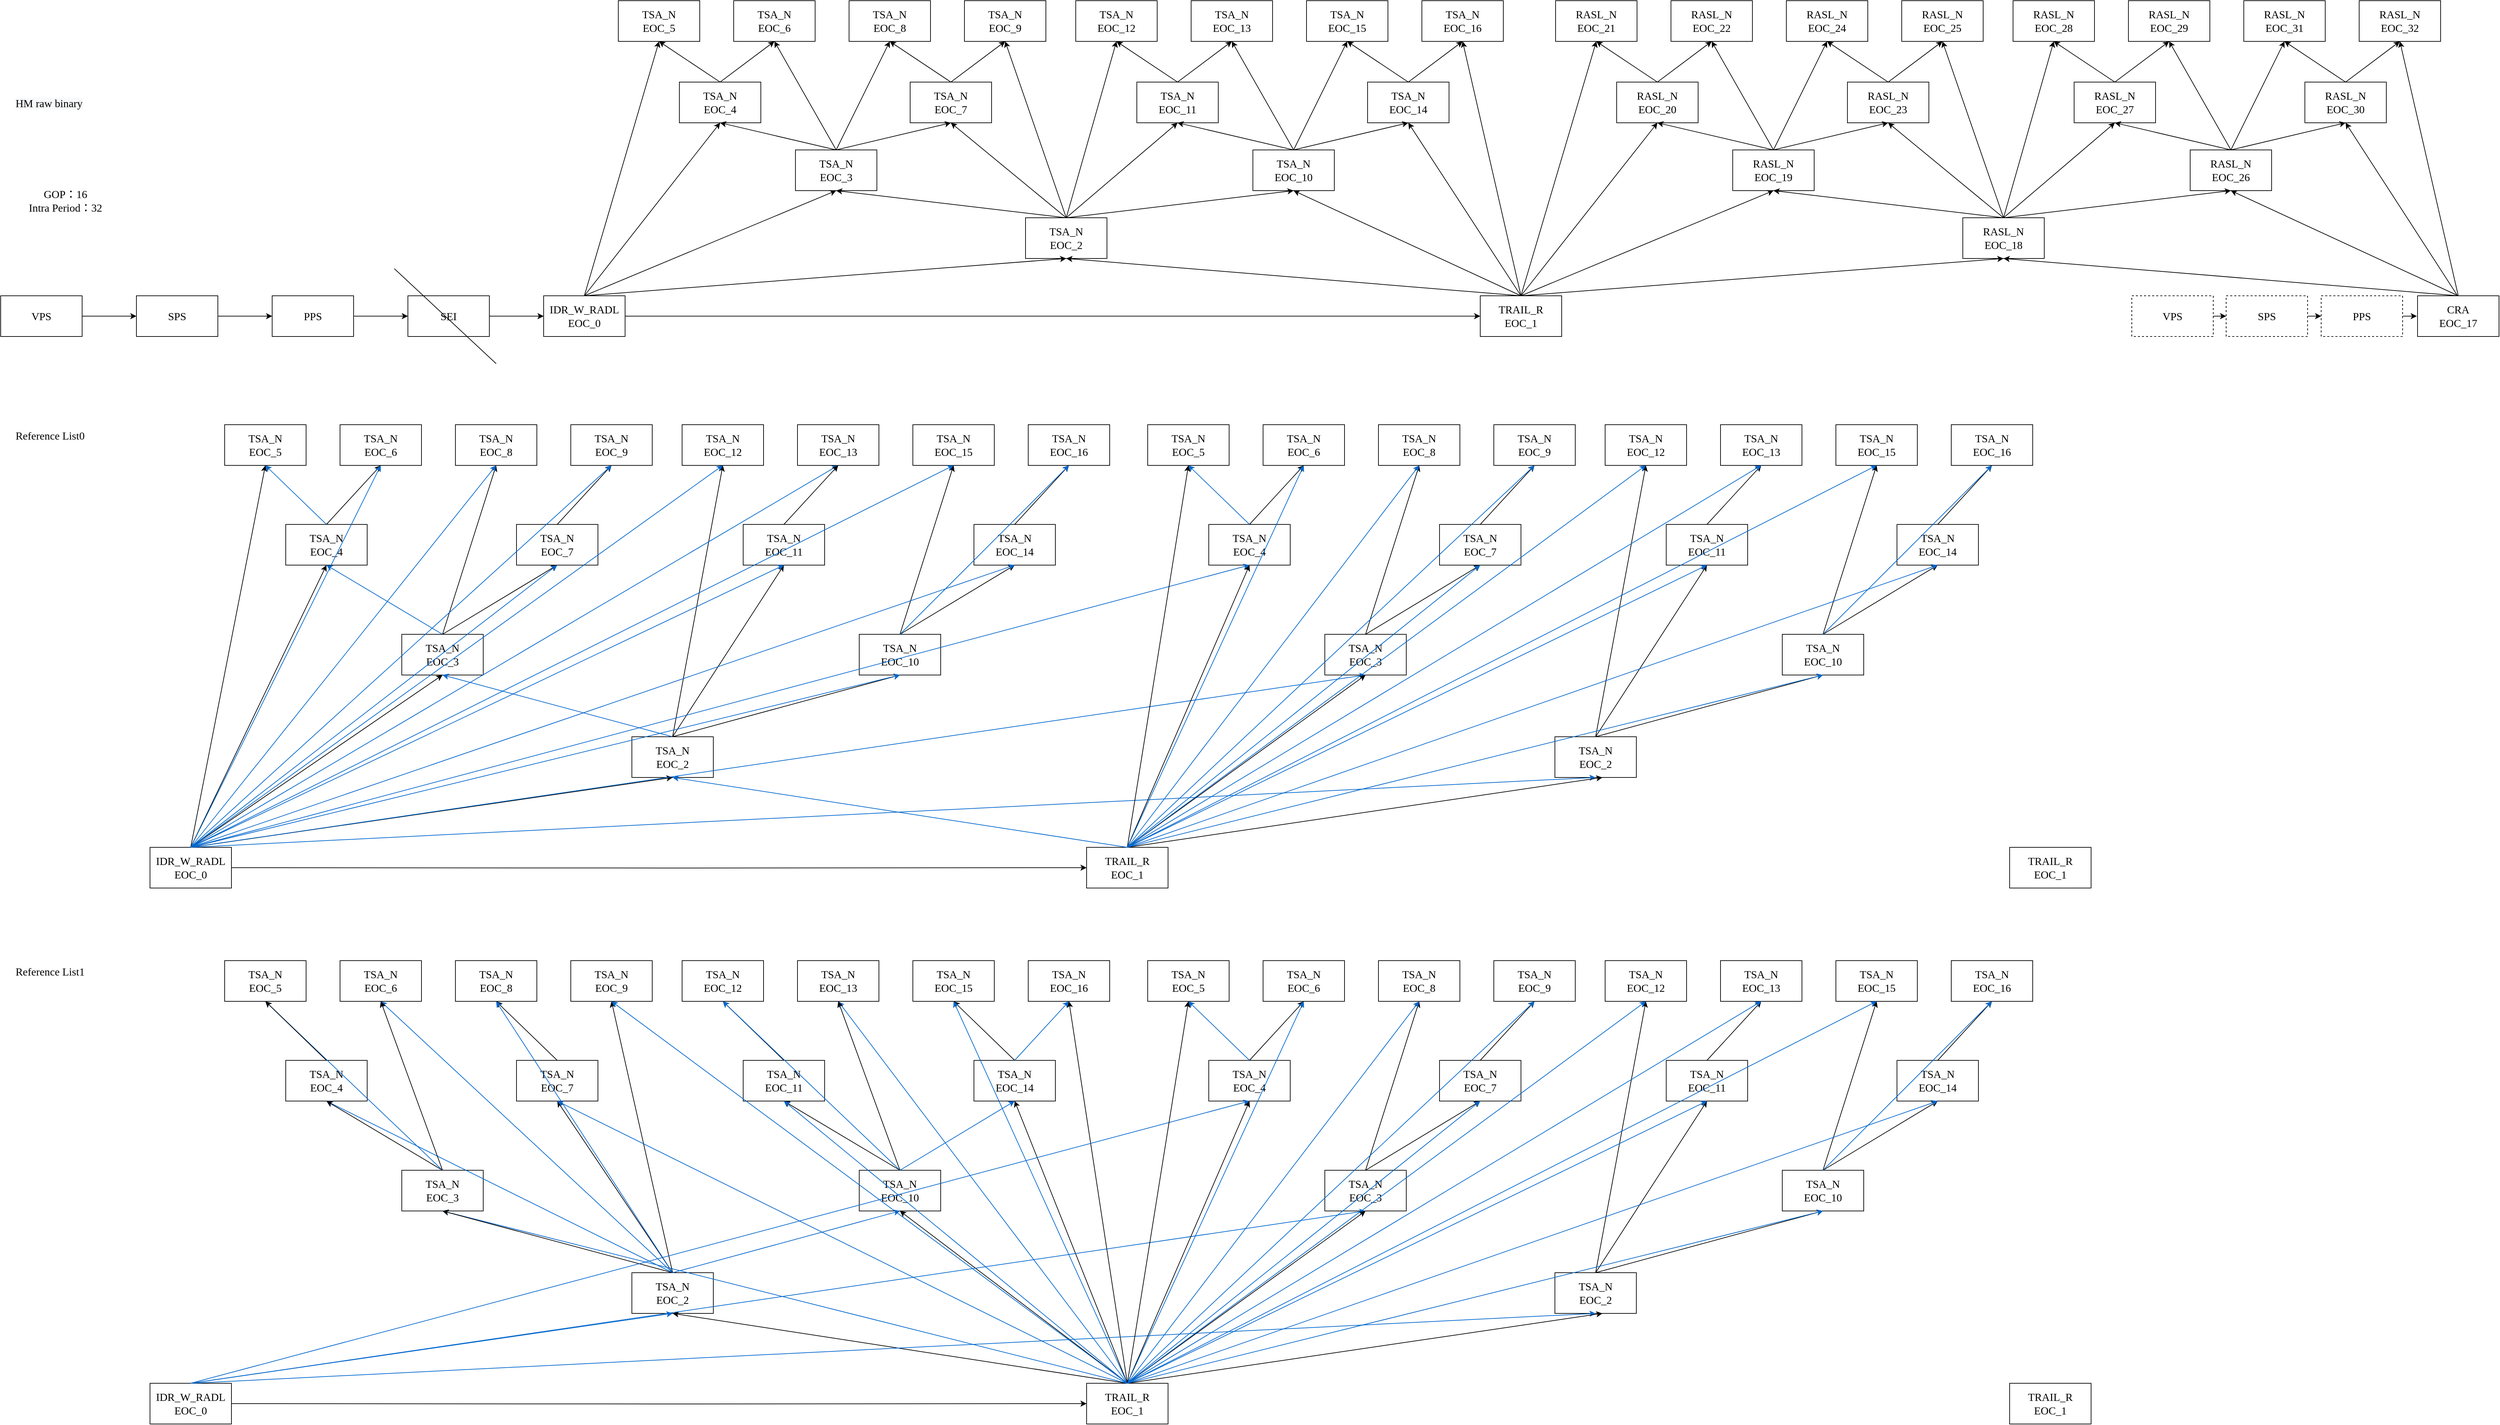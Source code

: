 <mxfile version="18.0.3" type="github">
  <diagram id="DOYgF-Zy3J4TfOhHUx3y" name="Page-1">
    <mxGraphModel dx="1593" dy="2344" grid="1" gridSize="10" guides="1" tooltips="1" connect="1" arrows="1" fold="1" page="1" pageScale="1" pageWidth="827" pageHeight="1169" math="0" shadow="0">
      <root>
        <mxCell id="0" />
        <mxCell id="1" parent="0" />
        <mxCell id="U86lI-2MnxNxxLe1aYbE-3" value="" style="edgeStyle=orthogonalEdgeStyle;rounded=0;orthogonalLoop=1;jettySize=auto;html=1;fontFamily=Lucida Console;fontSize=16;" edge="1" parent="1" source="U86lI-2MnxNxxLe1aYbE-1" target="U86lI-2MnxNxxLe1aYbE-2">
          <mxGeometry relative="1" as="geometry" />
        </mxCell>
        <mxCell id="U86lI-2MnxNxxLe1aYbE-1" value="VPS" style="rounded=0;whiteSpace=wrap;html=1;fontFamily=Lucida Console;fontSize=16;" vertex="1" parent="1">
          <mxGeometry x="70" y="300" width="120" height="60" as="geometry" />
        </mxCell>
        <mxCell id="U86lI-2MnxNxxLe1aYbE-5" value="" style="edgeStyle=orthogonalEdgeStyle;rounded=0;orthogonalLoop=1;jettySize=auto;html=1;fontFamily=Lucida Console;fontSize=16;" edge="1" parent="1" source="U86lI-2MnxNxxLe1aYbE-2" target="U86lI-2MnxNxxLe1aYbE-4">
          <mxGeometry relative="1" as="geometry" />
        </mxCell>
        <mxCell id="U86lI-2MnxNxxLe1aYbE-2" value="SPS" style="whiteSpace=wrap;html=1;fontSize=16;fontFamily=Lucida Console;rounded=0;" vertex="1" parent="1">
          <mxGeometry x="270" y="300" width="120" height="60" as="geometry" />
        </mxCell>
        <mxCell id="U86lI-2MnxNxxLe1aYbE-7" value="" style="edgeStyle=orthogonalEdgeStyle;rounded=0;orthogonalLoop=1;jettySize=auto;html=1;fontFamily=Lucida Console;fontSize=16;" edge="1" parent="1" source="U86lI-2MnxNxxLe1aYbE-4" target="U86lI-2MnxNxxLe1aYbE-6">
          <mxGeometry relative="1" as="geometry" />
        </mxCell>
        <mxCell id="U86lI-2MnxNxxLe1aYbE-4" value="PPS" style="whiteSpace=wrap;html=1;fontSize=16;fontFamily=Lucida Console;rounded=0;" vertex="1" parent="1">
          <mxGeometry x="470" y="300" width="120" height="60" as="geometry" />
        </mxCell>
        <mxCell id="U86lI-2MnxNxxLe1aYbE-9" value="" style="edgeStyle=orthogonalEdgeStyle;rounded=0;orthogonalLoop=1;jettySize=auto;html=1;fontFamily=Lucida Console;fontSize=16;" edge="1" parent="1" source="U86lI-2MnxNxxLe1aYbE-6" target="U86lI-2MnxNxxLe1aYbE-8">
          <mxGeometry relative="1" as="geometry" />
        </mxCell>
        <mxCell id="U86lI-2MnxNxxLe1aYbE-6" value="SEI" style="whiteSpace=wrap;html=1;fontSize=16;fontFamily=Lucida Console;rounded=0;" vertex="1" parent="1">
          <mxGeometry x="670" y="300" width="120" height="60" as="geometry" />
        </mxCell>
        <mxCell id="U86lI-2MnxNxxLe1aYbE-12" value="" style="edgeStyle=orthogonalEdgeStyle;rounded=0;orthogonalLoop=1;jettySize=auto;html=1;fontFamily=Lucida Console;fontSize=16;" edge="1" parent="1" source="U86lI-2MnxNxxLe1aYbE-8" target="U86lI-2MnxNxxLe1aYbE-11">
          <mxGeometry relative="1" as="geometry" />
        </mxCell>
        <mxCell id="U86lI-2MnxNxxLe1aYbE-8" value="IDR_W_RADL&lt;br&gt;EOC_0" style="whiteSpace=wrap;html=1;fontSize=16;fontFamily=Lucida Console;rounded=0;" vertex="1" parent="1">
          <mxGeometry x="870" y="300" width="120" height="60" as="geometry" />
        </mxCell>
        <mxCell id="U86lI-2MnxNxxLe1aYbE-10" value="GOP：16&lt;br&gt;Intra Period：32" style="text;html=1;resizable=0;autosize=1;align=center;verticalAlign=middle;points=[];fillColor=none;strokeColor=none;rounded=0;fontFamily=Lucida Console;fontSize=16;" vertex="1" parent="1">
          <mxGeometry x="80" y="140" width="170" height="40" as="geometry" />
        </mxCell>
        <mxCell id="U86lI-2MnxNxxLe1aYbE-11" value="TRAIL_R&lt;br&gt;EOC_1" style="whiteSpace=wrap;html=1;fontSize=16;fontFamily=Lucida Console;rounded=0;" vertex="1" parent="1">
          <mxGeometry x="2250" y="300" width="120" height="60" as="geometry" />
        </mxCell>
        <mxCell id="U86lI-2MnxNxxLe1aYbE-13" value="TSA_N&lt;br&gt;EOC_2" style="rounded=0;whiteSpace=wrap;html=1;fontFamily=Lucida Console;fontSize=16;" vertex="1" parent="1">
          <mxGeometry x="1580" y="185" width="120" height="60" as="geometry" />
        </mxCell>
        <mxCell id="U86lI-2MnxNxxLe1aYbE-14" value="" style="endArrow=classic;html=1;rounded=0;fontFamily=Lucida Console;fontSize=16;exitX=0.5;exitY=0;exitDx=0;exitDy=0;entryX=0.5;entryY=1;entryDx=0;entryDy=0;" edge="1" parent="1" source="U86lI-2MnxNxxLe1aYbE-8" target="U86lI-2MnxNxxLe1aYbE-13">
          <mxGeometry width="50" height="50" relative="1" as="geometry">
            <mxPoint x="1670" y="440" as="sourcePoint" />
            <mxPoint x="1720" y="390" as="targetPoint" />
          </mxGeometry>
        </mxCell>
        <mxCell id="U86lI-2MnxNxxLe1aYbE-17" value="" style="endArrow=classic;html=1;rounded=0;fontFamily=Lucida Console;fontSize=16;entryX=0.5;entryY=1;entryDx=0;entryDy=0;" edge="1" parent="1" target="U86lI-2MnxNxxLe1aYbE-13">
          <mxGeometry width="50" height="50" relative="1" as="geometry">
            <mxPoint x="2310" y="300" as="sourcePoint" />
            <mxPoint x="1450" y="640" as="targetPoint" />
          </mxGeometry>
        </mxCell>
        <mxCell id="U86lI-2MnxNxxLe1aYbE-18" value="TSA_N&lt;br&gt;EOC_3" style="rounded=0;whiteSpace=wrap;html=1;fontFamily=Lucida Console;fontSize=16;" vertex="1" parent="1">
          <mxGeometry x="1241" y="85" width="120" height="60" as="geometry" />
        </mxCell>
        <mxCell id="U86lI-2MnxNxxLe1aYbE-19" value="TSA_N&lt;br&gt;EOC_4" style="rounded=0;whiteSpace=wrap;html=1;fontFamily=Lucida Console;fontSize=16;" vertex="1" parent="1">
          <mxGeometry x="1070" y="-15" width="120" height="60" as="geometry" />
        </mxCell>
        <mxCell id="U86lI-2MnxNxxLe1aYbE-20" value="TSA_N&lt;br&gt;EOC_5" style="rounded=0;whiteSpace=wrap;html=1;fontFamily=Lucida Console;fontSize=16;" vertex="1" parent="1">
          <mxGeometry x="980" y="-135" width="120" height="60" as="geometry" />
        </mxCell>
        <mxCell id="U86lI-2MnxNxxLe1aYbE-21" value="TSA_N&lt;br&gt;EOC_6" style="rounded=0;whiteSpace=wrap;html=1;fontFamily=Lucida Console;fontSize=16;" vertex="1" parent="1">
          <mxGeometry x="1150" y="-135" width="120" height="60" as="geometry" />
        </mxCell>
        <mxCell id="U86lI-2MnxNxxLe1aYbE-22" value="TSA_N&lt;br&gt;EOC_7" style="rounded=0;whiteSpace=wrap;html=1;fontFamily=Lucida Console;fontSize=16;" vertex="1" parent="1">
          <mxGeometry x="1410" y="-15" width="120" height="60" as="geometry" />
        </mxCell>
        <mxCell id="U86lI-2MnxNxxLe1aYbE-23" value="TSA_N&lt;br&gt;EOC_8" style="rounded=0;whiteSpace=wrap;html=1;fontFamily=Lucida Console;fontSize=16;" vertex="1" parent="1">
          <mxGeometry x="1320" y="-135" width="120" height="60" as="geometry" />
        </mxCell>
        <mxCell id="U86lI-2MnxNxxLe1aYbE-24" value="TSA_N&lt;br&gt;EOC_9" style="rounded=0;whiteSpace=wrap;html=1;fontFamily=Lucida Console;fontSize=16;" vertex="1" parent="1">
          <mxGeometry x="1490" y="-135" width="120" height="60" as="geometry" />
        </mxCell>
        <mxCell id="U86lI-2MnxNxxLe1aYbE-25" value="TSA_N&lt;br&gt;EOC_10" style="rounded=0;whiteSpace=wrap;html=1;fontFamily=Lucida Console;fontSize=16;" vertex="1" parent="1">
          <mxGeometry x="1915" y="85" width="120" height="60" as="geometry" />
        </mxCell>
        <mxCell id="U86lI-2MnxNxxLe1aYbE-26" value="TSA_N&lt;br&gt;EOC_11" style="rounded=0;whiteSpace=wrap;html=1;fontFamily=Lucida Console;fontSize=16;" vertex="1" parent="1">
          <mxGeometry x="1744" y="-15" width="120" height="60" as="geometry" />
        </mxCell>
        <mxCell id="U86lI-2MnxNxxLe1aYbE-27" value="TSA_N&lt;br&gt;EOC_12" style="rounded=0;whiteSpace=wrap;html=1;fontFamily=Lucida Console;fontSize=16;" vertex="1" parent="1">
          <mxGeometry x="1654" y="-135" width="120" height="60" as="geometry" />
        </mxCell>
        <mxCell id="U86lI-2MnxNxxLe1aYbE-28" value="TSA_N&lt;br&gt;EOC_13" style="rounded=0;whiteSpace=wrap;html=1;fontFamily=Lucida Console;fontSize=16;" vertex="1" parent="1">
          <mxGeometry x="1824" y="-135" width="120" height="60" as="geometry" />
        </mxCell>
        <mxCell id="U86lI-2MnxNxxLe1aYbE-29" value="TSA_N&lt;br&gt;EOC_14" style="rounded=0;whiteSpace=wrap;html=1;fontFamily=Lucida Console;fontSize=16;" vertex="1" parent="1">
          <mxGeometry x="2084" y="-15" width="120" height="60" as="geometry" />
        </mxCell>
        <mxCell id="U86lI-2MnxNxxLe1aYbE-30" value="TSA_N&lt;br&gt;EOC_15" style="rounded=0;whiteSpace=wrap;html=1;fontFamily=Lucida Console;fontSize=16;" vertex="1" parent="1">
          <mxGeometry x="1994" y="-135" width="120" height="60" as="geometry" />
        </mxCell>
        <mxCell id="U86lI-2MnxNxxLe1aYbE-31" value="TSA_N&lt;br&gt;EOC_16" style="rounded=0;whiteSpace=wrap;html=1;fontFamily=Lucida Console;fontSize=16;" vertex="1" parent="1">
          <mxGeometry x="2164" y="-135" width="120" height="60" as="geometry" />
        </mxCell>
        <mxCell id="U86lI-2MnxNxxLe1aYbE-33" value="CRA&lt;br&gt;EOC_17" style="whiteSpace=wrap;html=1;fontSize=16;fontFamily=Lucida Console;rounded=0;" vertex="1" parent="1">
          <mxGeometry x="3631" y="300" width="120" height="60" as="geometry" />
        </mxCell>
        <mxCell id="U86lI-2MnxNxxLe1aYbE-34" value="RASL_N&lt;br&gt;EOC_18" style="rounded=0;whiteSpace=wrap;html=1;fontFamily=Lucida Console;fontSize=16;" vertex="1" parent="1">
          <mxGeometry x="2961" y="185" width="120" height="60" as="geometry" />
        </mxCell>
        <mxCell id="U86lI-2MnxNxxLe1aYbE-35" value="" style="endArrow=classic;html=1;rounded=0;fontFamily=Lucida Console;fontSize=16;entryX=0.5;entryY=1;entryDx=0;entryDy=0;" edge="1" parent="1" target="U86lI-2MnxNxxLe1aYbE-34">
          <mxGeometry width="50" height="50" relative="1" as="geometry">
            <mxPoint x="2310" y="300" as="sourcePoint" />
            <mxPoint x="3101" y="390" as="targetPoint" />
          </mxGeometry>
        </mxCell>
        <mxCell id="U86lI-2MnxNxxLe1aYbE-37" value="RASL_N&lt;br&gt;EOC_19" style="rounded=0;whiteSpace=wrap;html=1;fontFamily=Lucida Console;fontSize=16;" vertex="1" parent="1">
          <mxGeometry x="2622" y="85" width="120" height="60" as="geometry" />
        </mxCell>
        <mxCell id="U86lI-2MnxNxxLe1aYbE-38" value="RASL_N&lt;br&gt;EOC_20" style="rounded=0;whiteSpace=wrap;html=1;fontFamily=Lucida Console;fontSize=16;" vertex="1" parent="1">
          <mxGeometry x="2451" y="-15" width="120" height="60" as="geometry" />
        </mxCell>
        <mxCell id="U86lI-2MnxNxxLe1aYbE-39" value="RASL_N&lt;br&gt;EOC_21" style="rounded=0;whiteSpace=wrap;html=1;fontFamily=Lucida Console;fontSize=16;" vertex="1" parent="1">
          <mxGeometry x="2361" y="-135" width="120" height="60" as="geometry" />
        </mxCell>
        <mxCell id="U86lI-2MnxNxxLe1aYbE-40" value="RASL_N&lt;br&gt;EOC_22" style="rounded=0;whiteSpace=wrap;html=1;fontFamily=Lucida Console;fontSize=16;" vertex="1" parent="1">
          <mxGeometry x="2531" y="-135" width="120" height="60" as="geometry" />
        </mxCell>
        <mxCell id="U86lI-2MnxNxxLe1aYbE-41" value="RASL_N&lt;br&gt;EOC_23" style="rounded=0;whiteSpace=wrap;html=1;fontFamily=Lucida Console;fontSize=16;" vertex="1" parent="1">
          <mxGeometry x="2791" y="-15" width="120" height="60" as="geometry" />
        </mxCell>
        <mxCell id="U86lI-2MnxNxxLe1aYbE-42" value="RASL_N&lt;br&gt;EOC_24" style="rounded=0;whiteSpace=wrap;html=1;fontFamily=Lucida Console;fontSize=16;" vertex="1" parent="1">
          <mxGeometry x="2701" y="-135" width="120" height="60" as="geometry" />
        </mxCell>
        <mxCell id="U86lI-2MnxNxxLe1aYbE-43" value="RASL_N&lt;br&gt;EOC_25" style="rounded=0;whiteSpace=wrap;html=1;fontFamily=Lucida Console;fontSize=16;" vertex="1" parent="1">
          <mxGeometry x="2871" y="-135" width="120" height="60" as="geometry" />
        </mxCell>
        <mxCell id="U86lI-2MnxNxxLe1aYbE-44" value="RASL_N&lt;br&gt;EOC_26" style="rounded=0;whiteSpace=wrap;html=1;fontFamily=Lucida Console;fontSize=16;" vertex="1" parent="1">
          <mxGeometry x="3296" y="85" width="120" height="60" as="geometry" />
        </mxCell>
        <mxCell id="U86lI-2MnxNxxLe1aYbE-45" value="RASL_N&lt;br&gt;EOC_27" style="rounded=0;whiteSpace=wrap;html=1;fontFamily=Lucida Console;fontSize=16;" vertex="1" parent="1">
          <mxGeometry x="3125" y="-15" width="120" height="60" as="geometry" />
        </mxCell>
        <mxCell id="U86lI-2MnxNxxLe1aYbE-46" value="RASL_N&lt;br&gt;EOC_28" style="rounded=0;whiteSpace=wrap;html=1;fontFamily=Lucida Console;fontSize=16;" vertex="1" parent="1">
          <mxGeometry x="3035" y="-135" width="120" height="60" as="geometry" />
        </mxCell>
        <mxCell id="U86lI-2MnxNxxLe1aYbE-47" value="RASL_N&lt;br&gt;EOC_29" style="rounded=0;whiteSpace=wrap;html=1;fontFamily=Lucida Console;fontSize=16;" vertex="1" parent="1">
          <mxGeometry x="3205" y="-135" width="120" height="60" as="geometry" />
        </mxCell>
        <mxCell id="U86lI-2MnxNxxLe1aYbE-48" value="RASL_N&lt;br&gt;EOC_30" style="rounded=0;whiteSpace=wrap;html=1;fontFamily=Lucida Console;fontSize=16;" vertex="1" parent="1">
          <mxGeometry x="3465" y="-15" width="120" height="60" as="geometry" />
        </mxCell>
        <mxCell id="U86lI-2MnxNxxLe1aYbE-49" value="RASL_N&lt;br&gt;EOC_31" style="rounded=0;whiteSpace=wrap;html=1;fontFamily=Lucida Console;fontSize=16;" vertex="1" parent="1">
          <mxGeometry x="3375" y="-135" width="120" height="60" as="geometry" />
        </mxCell>
        <mxCell id="U86lI-2MnxNxxLe1aYbE-50" value="RASL_N&lt;br&gt;EOC_32" style="rounded=0;whiteSpace=wrap;html=1;fontFamily=Lucida Console;fontSize=16;" vertex="1" parent="1">
          <mxGeometry x="3545" y="-135" width="120" height="60" as="geometry" />
        </mxCell>
        <mxCell id="U86lI-2MnxNxxLe1aYbE-51" value="VPS" style="rounded=0;whiteSpace=wrap;html=1;fontFamily=Lucida Console;fontSize=16;dashed=1;" vertex="1" parent="1">
          <mxGeometry x="3210" y="300" width="120" height="60" as="geometry" />
        </mxCell>
        <mxCell id="U86lI-2MnxNxxLe1aYbE-53" value="SPS" style="rounded=0;whiteSpace=wrap;html=1;fontFamily=Lucida Console;fontSize=16;dashed=1;" vertex="1" parent="1">
          <mxGeometry x="3349" y="300" width="120" height="60" as="geometry" />
        </mxCell>
        <mxCell id="U86lI-2MnxNxxLe1aYbE-54" value="PPS" style="rounded=0;whiteSpace=wrap;html=1;fontFamily=Lucida Console;fontSize=16;dashed=1;" vertex="1" parent="1">
          <mxGeometry x="3489" y="300" width="120" height="60" as="geometry" />
        </mxCell>
        <mxCell id="U86lI-2MnxNxxLe1aYbE-55" value="" style="endArrow=none;html=1;rounded=0;fontFamily=Lucida Console;fontSize=16;" edge="1" parent="1">
          <mxGeometry width="50" height="50" relative="1" as="geometry">
            <mxPoint x="650" y="260" as="sourcePoint" />
            <mxPoint x="800" y="400" as="targetPoint" />
          </mxGeometry>
        </mxCell>
        <mxCell id="U86lI-2MnxNxxLe1aYbE-56" value="&lt;span style=&quot;color: rgb(0, 0, 0); font-family: &amp;quot;Lucida Console&amp;quot;; font-size: 16px; font-style: normal; font-variant-ligatures: normal; font-variant-caps: normal; font-weight: 400; letter-spacing: normal; orphans: 2; text-align: center; text-indent: 0px; text-transform: none; widows: 2; word-spacing: 0px; -webkit-text-stroke-width: 0px; background-color: rgb(248, 249, 250); text-decoration-thickness: initial; text-decoration-style: initial; text-decoration-color: initial; float: none; display: inline !important;&quot;&gt;HM raw binary&lt;/span&gt;" style="text;whiteSpace=wrap;html=1;fontSize=16;fontFamily=Lucida Console;" vertex="1" parent="1">
          <mxGeometry x="90" width="150" height="30" as="geometry" />
        </mxCell>
        <mxCell id="U86lI-2MnxNxxLe1aYbE-57" value="" style="endArrow=classic;html=1;rounded=0;fontFamily=Lucida Console;fontSize=16;exitX=0.5;exitY=0;exitDx=0;exitDy=0;entryX=0.5;entryY=1;entryDx=0;entryDy=0;" edge="1" parent="1" source="U86lI-2MnxNxxLe1aYbE-8" target="U86lI-2MnxNxxLe1aYbE-18">
          <mxGeometry width="50" height="50" relative="1" as="geometry">
            <mxPoint x="1020.0" y="500.0" as="sourcePoint" />
            <mxPoint x="1240" y="150" as="targetPoint" />
          </mxGeometry>
        </mxCell>
        <mxCell id="U86lI-2MnxNxxLe1aYbE-58" value="" style="endArrow=classic;html=1;rounded=0;fontFamily=Lucida Console;fontSize=16;entryX=0.5;entryY=1;entryDx=0;entryDy=0;exitX=0.5;exitY=0;exitDx=0;exitDy=0;" edge="1" parent="1" source="U86lI-2MnxNxxLe1aYbE-13" target="U86lI-2MnxNxxLe1aYbE-18">
          <mxGeometry width="50" height="50" relative="1" as="geometry">
            <mxPoint x="1410" y="535" as="sourcePoint" />
            <mxPoint x="1460" y="485" as="targetPoint" />
          </mxGeometry>
        </mxCell>
        <mxCell id="U86lI-2MnxNxxLe1aYbE-59" value="" style="endArrow=classic;html=1;rounded=0;fontFamily=Lucida Console;fontSize=16;exitX=0.5;exitY=0;exitDx=0;exitDy=0;entryX=0.5;entryY=1;entryDx=0;entryDy=0;" edge="1" parent="1" source="U86lI-2MnxNxxLe1aYbE-8" target="U86lI-2MnxNxxLe1aYbE-19">
          <mxGeometry width="50" height="50" relative="1" as="geometry">
            <mxPoint x="840" y="190" as="sourcePoint" />
            <mxPoint x="890" y="140" as="targetPoint" />
          </mxGeometry>
        </mxCell>
        <mxCell id="U86lI-2MnxNxxLe1aYbE-60" value="" style="endArrow=classic;html=1;rounded=0;fontFamily=Lucida Console;fontSize=16;exitX=0.5;exitY=0;exitDx=0;exitDy=0;entryX=0.5;entryY=1;entryDx=0;entryDy=0;" edge="1" parent="1" source="U86lI-2MnxNxxLe1aYbE-18" target="U86lI-2MnxNxxLe1aYbE-19">
          <mxGeometry width="50" height="50" relative="1" as="geometry">
            <mxPoint x="1010.0" y="315.0" as="sourcePoint" />
            <mxPoint x="1600.0" y="235" as="targetPoint" />
          </mxGeometry>
        </mxCell>
        <mxCell id="U86lI-2MnxNxxLe1aYbE-61" value="" style="endArrow=classic;html=1;rounded=0;fontFamily=Lucida Console;fontSize=16;exitX=0.5;exitY=0;exitDx=0;exitDy=0;entryX=0.5;entryY=1;entryDx=0;entryDy=0;" edge="1" parent="1" source="U86lI-2MnxNxxLe1aYbE-18" target="U86lI-2MnxNxxLe1aYbE-22">
          <mxGeometry width="50" height="50" relative="1" as="geometry">
            <mxPoint x="1350" y="225" as="sourcePoint" />
            <mxPoint x="1400" y="175" as="targetPoint" />
          </mxGeometry>
        </mxCell>
        <mxCell id="U86lI-2MnxNxxLe1aYbE-62" value="" style="endArrow=classic;html=1;rounded=0;fontFamily=Lucida Console;fontSize=16;entryX=0.5;entryY=1;entryDx=0;entryDy=0;exitX=0.5;exitY=0;exitDx=0;exitDy=0;" edge="1" parent="1" source="U86lI-2MnxNxxLe1aYbE-8" target="U86lI-2MnxNxxLe1aYbE-20">
          <mxGeometry width="50" height="50" relative="1" as="geometry">
            <mxPoint x="990" y="330" as="sourcePoint" />
            <mxPoint x="1610.0" y="280" as="targetPoint" />
          </mxGeometry>
        </mxCell>
        <mxCell id="U86lI-2MnxNxxLe1aYbE-63" value="" style="endArrow=classic;html=1;rounded=0;fontFamily=Lucida Console;fontSize=16;exitX=0.5;exitY=0;exitDx=0;exitDy=0;entryX=0.5;entryY=1;entryDx=0;entryDy=0;" edge="1" parent="1" source="U86lI-2MnxNxxLe1aYbE-19" target="U86lI-2MnxNxxLe1aYbE-20">
          <mxGeometry width="50" height="50" relative="1" as="geometry">
            <mxPoint x="770" y="145" as="sourcePoint" />
            <mxPoint x="820" y="95" as="targetPoint" />
          </mxGeometry>
        </mxCell>
        <mxCell id="U86lI-2MnxNxxLe1aYbE-64" value="" style="endArrow=classic;html=1;rounded=0;fontFamily=Lucida Console;fontSize=16;exitX=0.5;exitY=0;exitDx=0;exitDy=0;entryX=0.5;entryY=1;entryDx=0;entryDy=0;" edge="1" parent="1" source="U86lI-2MnxNxxLe1aYbE-19" target="U86lI-2MnxNxxLe1aYbE-21">
          <mxGeometry width="50" height="50" relative="1" as="geometry">
            <mxPoint x="780.0" y="155" as="sourcePoint" />
            <mxPoint x="830.0" y="105" as="targetPoint" />
          </mxGeometry>
        </mxCell>
        <mxCell id="U86lI-2MnxNxxLe1aYbE-65" value="" style="endArrow=classic;html=1;rounded=0;fontFamily=Lucida Console;fontSize=16;exitX=0.5;exitY=0;exitDx=0;exitDy=0;entryX=0.5;entryY=1;entryDx=0;entryDy=0;" edge="1" parent="1" source="U86lI-2MnxNxxLe1aYbE-18" target="U86lI-2MnxNxxLe1aYbE-21">
          <mxGeometry width="50" height="50" relative="1" as="geometry">
            <mxPoint x="790.0" y="165" as="sourcePoint" />
            <mxPoint x="840.0" y="115" as="targetPoint" />
          </mxGeometry>
        </mxCell>
        <mxCell id="U86lI-2MnxNxxLe1aYbE-66" value="" style="endArrow=classic;html=1;rounded=0;fontFamily=Lucida Console;fontSize=16;exitX=0.5;exitY=0;exitDx=0;exitDy=0;entryX=0.5;entryY=1;entryDx=0;entryDy=0;" edge="1" parent="1" source="U86lI-2MnxNxxLe1aYbE-18" target="U86lI-2MnxNxxLe1aYbE-23">
          <mxGeometry width="50" height="50" relative="1" as="geometry">
            <mxPoint x="800.0" y="175" as="sourcePoint" />
            <mxPoint x="850.0" y="125" as="targetPoint" />
          </mxGeometry>
        </mxCell>
        <mxCell id="U86lI-2MnxNxxLe1aYbE-67" value="" style="endArrow=classic;html=1;rounded=0;fontFamily=Lucida Console;fontSize=16;exitX=0.5;exitY=0;exitDx=0;exitDy=0;" edge="1" parent="1" source="U86lI-2MnxNxxLe1aYbE-22">
          <mxGeometry width="50" height="50" relative="1" as="geometry">
            <mxPoint x="810.0" y="185" as="sourcePoint" />
            <mxPoint x="1380" y="-75" as="targetPoint" />
          </mxGeometry>
        </mxCell>
        <mxCell id="U86lI-2MnxNxxLe1aYbE-68" value="" style="endArrow=classic;html=1;rounded=0;fontFamily=Lucida Console;fontSize=16;exitX=0.5;exitY=0;exitDx=0;exitDy=0;entryX=0.5;entryY=1;entryDx=0;entryDy=0;" edge="1" parent="1" source="U86lI-2MnxNxxLe1aYbE-22" target="U86lI-2MnxNxxLe1aYbE-24">
          <mxGeometry width="50" height="50" relative="1" as="geometry">
            <mxPoint x="820.0" y="195" as="sourcePoint" />
            <mxPoint x="870.0" y="145" as="targetPoint" />
          </mxGeometry>
        </mxCell>
        <mxCell id="U86lI-2MnxNxxLe1aYbE-69" value="" style="endArrow=classic;html=1;rounded=0;fontFamily=Lucida Console;fontSize=16;entryX=0.5;entryY=1;entryDx=0;entryDy=0;" edge="1" parent="1" target="U86lI-2MnxNxxLe1aYbE-27">
          <mxGeometry width="50" height="50" relative="1" as="geometry">
            <mxPoint x="1640" y="185" as="sourcePoint" />
            <mxPoint x="1714" y="-79" as="targetPoint" />
          </mxGeometry>
        </mxCell>
        <mxCell id="U86lI-2MnxNxxLe1aYbE-70" value="" style="endArrow=classic;html=1;rounded=0;fontFamily=Lucida Console;fontSize=16;exitX=0.5;exitY=0;exitDx=0;exitDy=0;entryX=0.5;entryY=1;entryDx=0;entryDy=0;" edge="1" parent="1" source="U86lI-2MnxNxxLe1aYbE-13" target="U86lI-2MnxNxxLe1aYbE-26">
          <mxGeometry width="50" height="50" relative="1" as="geometry">
            <mxPoint x="1660.0" y="445.0" as="sourcePoint" />
            <mxPoint x="1710.0" y="395.0" as="targetPoint" />
          </mxGeometry>
        </mxCell>
        <mxCell id="U86lI-2MnxNxxLe1aYbE-71" value="" style="endArrow=classic;html=1;rounded=0;fontFamily=Lucida Console;fontSize=16;exitX=0.5;exitY=0;exitDx=0;exitDy=0;entryX=0.5;entryY=1;entryDx=0;entryDy=0;" edge="1" parent="1" source="U86lI-2MnxNxxLe1aYbE-13" target="U86lI-2MnxNxxLe1aYbE-25">
          <mxGeometry width="50" height="50" relative="1" as="geometry">
            <mxPoint x="1670.0" y="455.0" as="sourcePoint" />
            <mxPoint x="1720.0" y="405.0" as="targetPoint" />
          </mxGeometry>
        </mxCell>
        <mxCell id="U86lI-2MnxNxxLe1aYbE-72" value="" style="endArrow=classic;html=1;rounded=0;fontFamily=Lucida Console;fontSize=16;exitX=0.5;exitY=0;exitDx=0;exitDy=0;entryX=0.5;entryY=1;entryDx=0;entryDy=0;" edge="1" parent="1" source="U86lI-2MnxNxxLe1aYbE-11" target="U86lI-2MnxNxxLe1aYbE-25">
          <mxGeometry width="50" height="50" relative="1" as="geometry">
            <mxPoint x="1680.0" y="500.0" as="sourcePoint" />
            <mxPoint x="1730.0" y="450.0" as="targetPoint" />
          </mxGeometry>
        </mxCell>
        <mxCell id="U86lI-2MnxNxxLe1aYbE-73" value="" style="endArrow=classic;html=1;rounded=0;fontFamily=Lucida Console;fontSize=16;exitX=0.5;exitY=0;exitDx=0;exitDy=0;entryX=0.5;entryY=1;entryDx=0;entryDy=0;" edge="1" parent="1" source="U86lI-2MnxNxxLe1aYbE-13" target="U86lI-2MnxNxxLe1aYbE-22">
          <mxGeometry width="50" height="50" relative="1" as="geometry">
            <mxPoint x="1690.0" y="501.0" as="sourcePoint" />
            <mxPoint x="1740.0" y="451.0" as="targetPoint" />
          </mxGeometry>
        </mxCell>
        <mxCell id="U86lI-2MnxNxxLe1aYbE-74" value="" style="endArrow=classic;html=1;rounded=0;fontFamily=Lucida Console;fontSize=16;exitX=0.5;exitY=0;exitDx=0;exitDy=0;entryX=0.5;entryY=1;entryDx=0;entryDy=0;" edge="1" parent="1" source="U86lI-2MnxNxxLe1aYbE-25" target="U86lI-2MnxNxxLe1aYbE-26">
          <mxGeometry width="50" height="50" relative="1" as="geometry">
            <mxPoint x="1700.0" y="511.0" as="sourcePoint" />
            <mxPoint x="1750.0" y="461.0" as="targetPoint" />
          </mxGeometry>
        </mxCell>
        <mxCell id="U86lI-2MnxNxxLe1aYbE-75" value="" style="endArrow=classic;html=1;rounded=0;fontFamily=Lucida Console;fontSize=16;exitX=0.5;exitY=0;exitDx=0;exitDy=0;entryX=0.5;entryY=1;entryDx=0;entryDy=0;" edge="1" parent="1" source="U86lI-2MnxNxxLe1aYbE-25" target="U86lI-2MnxNxxLe1aYbE-28">
          <mxGeometry width="50" height="50" relative="1" as="geometry">
            <mxPoint x="1710.0" y="521.0" as="sourcePoint" />
            <mxPoint x="1760.0" y="471.0" as="targetPoint" />
          </mxGeometry>
        </mxCell>
        <mxCell id="U86lI-2MnxNxxLe1aYbE-76" value="" style="endArrow=classic;html=1;rounded=0;fontFamily=Lucida Console;fontSize=16;exitX=0.5;exitY=0;exitDx=0;exitDy=0;entryX=0.5;entryY=1;entryDx=0;entryDy=0;" edge="1" parent="1" source="U86lI-2MnxNxxLe1aYbE-26" target="U86lI-2MnxNxxLe1aYbE-27">
          <mxGeometry width="50" height="50" relative="1" as="geometry">
            <mxPoint x="1720.0" y="531.0" as="sourcePoint" />
            <mxPoint x="1770.0" y="481.0" as="targetPoint" />
          </mxGeometry>
        </mxCell>
        <mxCell id="U86lI-2MnxNxxLe1aYbE-77" value="" style="endArrow=classic;html=1;rounded=0;fontFamily=Lucida Console;fontSize=16;exitX=0.5;exitY=0;exitDx=0;exitDy=0;entryX=0.5;entryY=1;entryDx=0;entryDy=0;" edge="1" parent="1" source="U86lI-2MnxNxxLe1aYbE-26" target="U86lI-2MnxNxxLe1aYbE-28">
          <mxGeometry width="50" height="50" relative="1" as="geometry">
            <mxPoint x="1730.0" y="541.0" as="sourcePoint" />
            <mxPoint x="1780.0" y="491.0" as="targetPoint" />
          </mxGeometry>
        </mxCell>
        <mxCell id="U86lI-2MnxNxxLe1aYbE-78" value="" style="endArrow=classic;html=1;rounded=0;fontFamily=Lucida Console;fontSize=16;exitX=0.5;exitY=0;exitDx=0;exitDy=0;entryX=0.5;entryY=1;entryDx=0;entryDy=0;" edge="1" parent="1" source="U86lI-2MnxNxxLe1aYbE-25" target="U86lI-2MnxNxxLe1aYbE-29">
          <mxGeometry width="50" height="50" relative="1" as="geometry">
            <mxPoint x="1740.0" y="551.0" as="sourcePoint" />
            <mxPoint x="1790.0" y="501.0" as="targetPoint" />
          </mxGeometry>
        </mxCell>
        <mxCell id="U86lI-2MnxNxxLe1aYbE-79" value="" style="endArrow=classic;html=1;rounded=0;fontFamily=Lucida Console;fontSize=16;exitX=0.5;exitY=0;exitDx=0;exitDy=0;entryX=0.5;entryY=1;entryDx=0;entryDy=0;" edge="1" parent="1" source="U86lI-2MnxNxxLe1aYbE-25" target="U86lI-2MnxNxxLe1aYbE-30">
          <mxGeometry width="50" height="50" relative="1" as="geometry">
            <mxPoint x="1750.0" y="561.0" as="sourcePoint" />
            <mxPoint x="1800.0" y="511.0" as="targetPoint" />
          </mxGeometry>
        </mxCell>
        <mxCell id="U86lI-2MnxNxxLe1aYbE-80" value="" style="endArrow=classic;html=1;rounded=0;fontFamily=Lucida Console;fontSize=16;exitX=0.5;exitY=0;exitDx=0;exitDy=0;entryX=0.5;entryY=1;entryDx=0;entryDy=0;" edge="1" parent="1" source="U86lI-2MnxNxxLe1aYbE-29" target="U86lI-2MnxNxxLe1aYbE-30">
          <mxGeometry width="50" height="50" relative="1" as="geometry">
            <mxPoint x="1760.0" y="571.0" as="sourcePoint" />
            <mxPoint x="1810.0" y="521.0" as="targetPoint" />
          </mxGeometry>
        </mxCell>
        <mxCell id="U86lI-2MnxNxxLe1aYbE-81" value="" style="endArrow=classic;html=1;rounded=0;fontFamily=Lucida Console;fontSize=16;exitX=0.5;exitY=0;exitDx=0;exitDy=0;entryX=0.5;entryY=1;entryDx=0;entryDy=0;" edge="1" parent="1" source="U86lI-2MnxNxxLe1aYbE-11" target="U86lI-2MnxNxxLe1aYbE-29">
          <mxGeometry width="50" height="50" relative="1" as="geometry">
            <mxPoint x="2845.0" y="440.0" as="sourcePoint" />
            <mxPoint x="2895.0" y="390.0" as="targetPoint" />
          </mxGeometry>
        </mxCell>
        <mxCell id="U86lI-2MnxNxxLe1aYbE-82" value="" style="endArrow=classic;html=1;rounded=0;fontFamily=Lucida Console;fontSize=16;exitX=0.5;exitY=0;exitDx=0;exitDy=0;entryX=0.5;entryY=1;entryDx=0;entryDy=0;" edge="1" parent="1" source="U86lI-2MnxNxxLe1aYbE-13" target="U86lI-2MnxNxxLe1aYbE-24">
          <mxGeometry width="50" height="50" relative="1" as="geometry">
            <mxPoint x="1780.0" y="591.0" as="sourcePoint" />
            <mxPoint x="1830.0" y="541.0" as="targetPoint" />
          </mxGeometry>
        </mxCell>
        <mxCell id="U86lI-2MnxNxxLe1aYbE-83" value="" style="endArrow=classic;html=1;rounded=0;fontFamily=Lucida Console;fontSize=16;exitX=0.5;exitY=0;exitDx=0;exitDy=0;entryX=0.5;entryY=1;entryDx=0;entryDy=0;" edge="1" parent="1" source="U86lI-2MnxNxxLe1aYbE-11" target="U86lI-2MnxNxxLe1aYbE-37">
          <mxGeometry width="50" height="50" relative="1" as="geometry">
            <mxPoint x="2810.0" y="430.0" as="sourcePoint" />
            <mxPoint x="2860.0" y="380.0" as="targetPoint" />
          </mxGeometry>
        </mxCell>
        <mxCell id="U86lI-2MnxNxxLe1aYbE-84" value="" style="endArrow=classic;html=1;rounded=0;fontFamily=Lucida Console;fontSize=16;exitX=0.5;exitY=0;exitDx=0;exitDy=0;entryX=0.5;entryY=1;entryDx=0;entryDy=0;" edge="1" parent="1" source="U86lI-2MnxNxxLe1aYbE-34" target="U86lI-2MnxNxxLe1aYbE-37">
          <mxGeometry width="50" height="50" relative="1" as="geometry">
            <mxPoint x="2820" y="431.0" as="sourcePoint" />
            <mxPoint x="2870" y="381.0" as="targetPoint" />
          </mxGeometry>
        </mxCell>
        <mxCell id="U86lI-2MnxNxxLe1aYbE-85" value="" style="endArrow=classic;html=1;rounded=0;fontFamily=Lucida Console;fontSize=16;exitX=0.5;exitY=0;exitDx=0;exitDy=0;entryX=0.5;entryY=1;entryDx=0;entryDy=0;" edge="1" parent="1" source="U86lI-2MnxNxxLe1aYbE-11" target="U86lI-2MnxNxxLe1aYbE-38">
          <mxGeometry width="50" height="50" relative="1" as="geometry">
            <mxPoint x="2830" y="450.0" as="sourcePoint" />
            <mxPoint x="2880" y="400.0" as="targetPoint" />
          </mxGeometry>
        </mxCell>
        <mxCell id="U86lI-2MnxNxxLe1aYbE-86" value="" style="endArrow=classic;html=1;rounded=0;fontFamily=Lucida Console;fontSize=16;exitX=0.5;exitY=0;exitDx=0;exitDy=0;entryX=0.5;entryY=1;entryDx=0;entryDy=0;" edge="1" parent="1" source="U86lI-2MnxNxxLe1aYbE-37" target="U86lI-2MnxNxxLe1aYbE-38">
          <mxGeometry width="50" height="50" relative="1" as="geometry">
            <mxPoint x="2840" y="451.0" as="sourcePoint" />
            <mxPoint x="2890" y="401.0" as="targetPoint" />
          </mxGeometry>
        </mxCell>
        <mxCell id="U86lI-2MnxNxxLe1aYbE-87" value="" style="endArrow=classic;html=1;rounded=0;fontFamily=Lucida Console;fontSize=16;exitX=0.5;exitY=0;exitDx=0;exitDy=0;entryX=0.5;entryY=1;entryDx=0;entryDy=0;" edge="1" parent="1" source="U86lI-2MnxNxxLe1aYbE-37" target="U86lI-2MnxNxxLe1aYbE-41">
          <mxGeometry width="50" height="50" relative="1" as="geometry">
            <mxPoint x="2850" y="461.0" as="sourcePoint" />
            <mxPoint x="2900" y="411.0" as="targetPoint" />
          </mxGeometry>
        </mxCell>
        <mxCell id="U86lI-2MnxNxxLe1aYbE-88" value="" style="endArrow=classic;html=1;rounded=0;fontFamily=Lucida Console;fontSize=16;exitX=0.5;exitY=0;exitDx=0;exitDy=0;entryX=0.5;entryY=1;entryDx=0;entryDy=0;" edge="1" parent="1" source="U86lI-2MnxNxxLe1aYbE-34" target="U86lI-2MnxNxxLe1aYbE-41">
          <mxGeometry width="50" height="50" relative="1" as="geometry">
            <mxPoint x="2860" y="471.0" as="sourcePoint" />
            <mxPoint x="2910" y="421.0" as="targetPoint" />
          </mxGeometry>
        </mxCell>
        <mxCell id="U86lI-2MnxNxxLe1aYbE-89" value="" style="endArrow=classic;html=1;rounded=0;fontFamily=Lucida Console;fontSize=16;exitX=0.5;exitY=0;exitDx=0;exitDy=0;entryX=0.5;entryY=1;entryDx=0;entryDy=0;" edge="1" parent="1" source="U86lI-2MnxNxxLe1aYbE-34" target="U86lI-2MnxNxxLe1aYbE-45">
          <mxGeometry width="50" height="50" relative="1" as="geometry">
            <mxPoint x="2870" y="481.0" as="sourcePoint" />
            <mxPoint x="2920" y="431.0" as="targetPoint" />
          </mxGeometry>
        </mxCell>
        <mxCell id="U86lI-2MnxNxxLe1aYbE-90" value="" style="endArrow=classic;html=1;rounded=0;fontFamily=Lucida Console;fontSize=16;exitX=0.5;exitY=0;exitDx=0;exitDy=0;entryX=0.5;entryY=1;entryDx=0;entryDy=0;" edge="1" parent="1" source="U86lI-2MnxNxxLe1aYbE-34" target="U86lI-2MnxNxxLe1aYbE-44">
          <mxGeometry width="50" height="50" relative="1" as="geometry">
            <mxPoint x="3040" y="401" as="sourcePoint" />
            <mxPoint x="2930" y="441.0" as="targetPoint" />
          </mxGeometry>
        </mxCell>
        <mxCell id="U86lI-2MnxNxxLe1aYbE-91" value="" style="endArrow=classic;html=1;rounded=0;fontFamily=Lucida Console;fontSize=16;exitX=0.5;exitY=0;exitDx=0;exitDy=0;entryX=0.5;entryY=1;entryDx=0;entryDy=0;" edge="1" parent="1" source="U86lI-2MnxNxxLe1aYbE-33" target="U86lI-2MnxNxxLe1aYbE-34">
          <mxGeometry width="50" height="50" relative="1" as="geometry">
            <mxPoint x="2890" y="510.0" as="sourcePoint" />
            <mxPoint x="2940" y="460.0" as="targetPoint" />
          </mxGeometry>
        </mxCell>
        <mxCell id="U86lI-2MnxNxxLe1aYbE-92" value="" style="endArrow=classic;html=1;rounded=0;fontFamily=Lucida Console;fontSize=16;exitX=0.5;exitY=0;exitDx=0;exitDy=0;entryX=0.5;entryY=1;entryDx=0;entryDy=0;" edge="1" parent="1" source="U86lI-2MnxNxxLe1aYbE-29" target="U86lI-2MnxNxxLe1aYbE-31">
          <mxGeometry width="50" height="50" relative="1" as="geometry">
            <mxPoint x="2900" y="520.0" as="sourcePoint" />
            <mxPoint x="2950" y="470.0" as="targetPoint" />
          </mxGeometry>
        </mxCell>
        <mxCell id="U86lI-2MnxNxxLe1aYbE-93" value="" style="endArrow=classic;html=1;rounded=0;fontFamily=Lucida Console;fontSize=16;entryX=0.5;entryY=1;entryDx=0;entryDy=0;" edge="1" parent="1" target="U86lI-2MnxNxxLe1aYbE-39">
          <mxGeometry width="50" height="50" relative="1" as="geometry">
            <mxPoint x="2310" y="300" as="sourcePoint" />
            <mxPoint x="2960" y="480.0" as="targetPoint" />
          </mxGeometry>
        </mxCell>
        <mxCell id="U86lI-2MnxNxxLe1aYbE-94" value="" style="endArrow=classic;html=1;rounded=0;fontFamily=Lucida Console;fontSize=16;exitX=0.5;exitY=0;exitDx=0;exitDy=0;entryX=0.5;entryY=1;entryDx=0;entryDy=0;" edge="1" parent="1" source="U86lI-2MnxNxxLe1aYbE-11" target="U86lI-2MnxNxxLe1aYbE-31">
          <mxGeometry width="50" height="50" relative="1" as="geometry">
            <mxPoint x="2920" y="540.0" as="sourcePoint" />
            <mxPoint x="2970" y="490.0" as="targetPoint" />
          </mxGeometry>
        </mxCell>
        <mxCell id="U86lI-2MnxNxxLe1aYbE-95" value="" style="endArrow=classic;html=1;rounded=0;fontFamily=Lucida Console;fontSize=16;exitX=0.5;exitY=0;exitDx=0;exitDy=0;entryX=0.5;entryY=1;entryDx=0;entryDy=0;" edge="1" parent="1" source="U86lI-2MnxNxxLe1aYbE-38" target="U86lI-2MnxNxxLe1aYbE-39">
          <mxGeometry width="50" height="50" relative="1" as="geometry">
            <mxPoint x="2930" y="550.0" as="sourcePoint" />
            <mxPoint x="2980" y="500.0" as="targetPoint" />
          </mxGeometry>
        </mxCell>
        <mxCell id="U86lI-2MnxNxxLe1aYbE-96" value="" style="endArrow=classic;html=1;rounded=0;fontFamily=Lucida Console;fontSize=16;exitX=0.5;exitY=0;exitDx=0;exitDy=0;entryX=0.5;entryY=1;entryDx=0;entryDy=0;" edge="1" parent="1" source="U86lI-2MnxNxxLe1aYbE-38" target="U86lI-2MnxNxxLe1aYbE-40">
          <mxGeometry width="50" height="50" relative="1" as="geometry">
            <mxPoint x="2940" y="560.0" as="sourcePoint" />
            <mxPoint x="2990" y="510.0" as="targetPoint" />
          </mxGeometry>
        </mxCell>
        <mxCell id="U86lI-2MnxNxxLe1aYbE-97" value="" style="endArrow=classic;html=1;rounded=0;fontFamily=Lucida Console;fontSize=16;exitX=0.5;exitY=0;exitDx=0;exitDy=0;entryX=0.5;entryY=1;entryDx=0;entryDy=0;" edge="1" parent="1" source="U86lI-2MnxNxxLe1aYbE-37" target="U86lI-2MnxNxxLe1aYbE-40">
          <mxGeometry width="50" height="50" relative="1" as="geometry">
            <mxPoint x="2950" y="570.0" as="sourcePoint" />
            <mxPoint x="3000" y="520.0" as="targetPoint" />
          </mxGeometry>
        </mxCell>
        <mxCell id="U86lI-2MnxNxxLe1aYbE-98" value="" style="endArrow=classic;html=1;rounded=0;fontFamily=Lucida Console;fontSize=16;exitX=0.5;exitY=0;exitDx=0;exitDy=0;entryX=0.5;entryY=1;entryDx=0;entryDy=0;" edge="1" parent="1" source="U86lI-2MnxNxxLe1aYbE-37" target="U86lI-2MnxNxxLe1aYbE-42">
          <mxGeometry width="50" height="50" relative="1" as="geometry">
            <mxPoint x="2740" y="410" as="sourcePoint" />
            <mxPoint x="3010" y="530.0" as="targetPoint" />
          </mxGeometry>
        </mxCell>
        <mxCell id="U86lI-2MnxNxxLe1aYbE-99" value="" style="endArrow=classic;html=1;rounded=0;fontFamily=Lucida Console;fontSize=16;exitX=0.5;exitY=0;exitDx=0;exitDy=0;entryX=0.5;entryY=1;entryDx=0;entryDy=0;" edge="1" parent="1" source="U86lI-2MnxNxxLe1aYbE-41" target="U86lI-2MnxNxxLe1aYbE-42">
          <mxGeometry width="50" height="50" relative="1" as="geometry">
            <mxPoint x="2970" y="590.0" as="sourcePoint" />
            <mxPoint x="3020" y="540.0" as="targetPoint" />
          </mxGeometry>
        </mxCell>
        <mxCell id="U86lI-2MnxNxxLe1aYbE-100" value="" style="endArrow=classic;html=1;rounded=0;fontFamily=Lucida Console;fontSize=16;exitX=0.5;exitY=0;exitDx=0;exitDy=0;entryX=0.5;entryY=1;entryDx=0;entryDy=0;" edge="1" parent="1" source="U86lI-2MnxNxxLe1aYbE-41" target="U86lI-2MnxNxxLe1aYbE-43">
          <mxGeometry width="50" height="50" relative="1" as="geometry">
            <mxPoint x="2980" y="600.0" as="sourcePoint" />
            <mxPoint x="3030" y="550.0" as="targetPoint" />
          </mxGeometry>
        </mxCell>
        <mxCell id="U86lI-2MnxNxxLe1aYbE-101" value="" style="endArrow=classic;html=1;rounded=0;fontFamily=Lucida Console;fontSize=16;exitX=0.5;exitY=0;exitDx=0;exitDy=0;entryX=0.5;entryY=1;entryDx=0;entryDy=0;" edge="1" parent="1" source="U86lI-2MnxNxxLe1aYbE-34" target="U86lI-2MnxNxxLe1aYbE-43">
          <mxGeometry width="50" height="50" relative="1" as="geometry">
            <mxPoint x="2990" y="610.0" as="sourcePoint" />
            <mxPoint x="3040" y="560.0" as="targetPoint" />
          </mxGeometry>
        </mxCell>
        <mxCell id="U86lI-2MnxNxxLe1aYbE-102" value="" style="endArrow=classic;html=1;rounded=0;fontFamily=Lucida Console;fontSize=16;exitX=0.5;exitY=0;exitDx=0;exitDy=0;entryX=0.5;entryY=1;entryDx=0;entryDy=0;" edge="1" parent="1" source="U86lI-2MnxNxxLe1aYbE-34" target="U86lI-2MnxNxxLe1aYbE-46">
          <mxGeometry width="50" height="50" relative="1" as="geometry">
            <mxPoint x="3090" y="440.0" as="sourcePoint" />
            <mxPoint x="3140" y="390.0" as="targetPoint" />
          </mxGeometry>
        </mxCell>
        <mxCell id="U86lI-2MnxNxxLe1aYbE-103" value="" style="endArrow=classic;html=1;rounded=0;fontFamily=Lucida Console;fontSize=16;exitX=0.5;exitY=0;exitDx=0;exitDy=0;entryX=0.5;entryY=1;entryDx=0;entryDy=0;" edge="1" parent="1" source="U86lI-2MnxNxxLe1aYbE-44" target="U86lI-2MnxNxxLe1aYbE-45">
          <mxGeometry width="50" height="50" relative="1" as="geometry">
            <mxPoint x="3180" y="135.0" as="sourcePoint" />
            <mxPoint x="3230" y="85.0" as="targetPoint" />
          </mxGeometry>
        </mxCell>
        <mxCell id="U86lI-2MnxNxxLe1aYbE-104" value="" style="endArrow=classic;html=1;rounded=0;fontFamily=Lucida Console;fontSize=16;exitX=0.5;exitY=0;exitDx=0;exitDy=0;entryX=0.5;entryY=1;entryDx=0;entryDy=0;" edge="1" parent="1" source="U86lI-2MnxNxxLe1aYbE-45" target="U86lI-2MnxNxxLe1aYbE-46">
          <mxGeometry width="50" height="50" relative="1" as="geometry">
            <mxPoint x="3180" y="135.0" as="sourcePoint" />
            <mxPoint x="3230" y="85.0" as="targetPoint" />
          </mxGeometry>
        </mxCell>
        <mxCell id="U86lI-2MnxNxxLe1aYbE-105" value="" style="endArrow=classic;html=1;rounded=0;fontFamily=Lucida Console;fontSize=16;exitX=0.5;exitY=0;exitDx=0;exitDy=0;entryX=0.5;entryY=1;entryDx=0;entryDy=0;" edge="1" parent="1" source="U86lI-2MnxNxxLe1aYbE-45" target="U86lI-2MnxNxxLe1aYbE-47">
          <mxGeometry width="50" height="50" relative="1" as="geometry">
            <mxPoint x="3296" y="20.0" as="sourcePoint" />
            <mxPoint x="3346" y="-30.0" as="targetPoint" />
          </mxGeometry>
        </mxCell>
        <mxCell id="U86lI-2MnxNxxLe1aYbE-106" value="" style="endArrow=classic;html=1;rounded=0;fontFamily=Lucida Console;fontSize=16;exitX=0.5;exitY=0;exitDx=0;exitDy=0;entryX=0.5;entryY=1;entryDx=0;entryDy=0;" edge="1" parent="1" source="U86lI-2MnxNxxLe1aYbE-33" target="U86lI-2MnxNxxLe1aYbE-44">
          <mxGeometry width="50" height="50" relative="1" as="geometry">
            <mxPoint x="3040" y="660.0" as="sourcePoint" />
            <mxPoint x="3090" y="610.0" as="targetPoint" />
          </mxGeometry>
        </mxCell>
        <mxCell id="U86lI-2MnxNxxLe1aYbE-107" value="" style="endArrow=classic;html=1;rounded=0;fontFamily=Lucida Console;fontSize=16;exitX=0.5;exitY=0;exitDx=0;exitDy=0;entryX=0.5;entryY=1;entryDx=0;entryDy=0;" edge="1" parent="1" source="U86lI-2MnxNxxLe1aYbE-44" target="U86lI-2MnxNxxLe1aYbE-48">
          <mxGeometry width="50" height="50" relative="1" as="geometry">
            <mxPoint x="3050" y="670.0" as="sourcePoint" />
            <mxPoint x="3100" y="620.0" as="targetPoint" />
          </mxGeometry>
        </mxCell>
        <mxCell id="U86lI-2MnxNxxLe1aYbE-108" value="" style="endArrow=classic;html=1;rounded=0;fontFamily=Lucida Console;fontSize=16;entryX=0.5;entryY=1;entryDx=0;entryDy=0;" edge="1" parent="1" target="U86lI-2MnxNxxLe1aYbE-48">
          <mxGeometry width="50" height="50" relative="1" as="geometry">
            <mxPoint x="3690" y="300" as="sourcePoint" />
            <mxPoint x="3110" y="630.0" as="targetPoint" />
          </mxGeometry>
        </mxCell>
        <mxCell id="U86lI-2MnxNxxLe1aYbE-109" value="" style="endArrow=classic;html=1;rounded=0;fontFamily=Lucida Console;fontSize=16;exitX=0.5;exitY=0;exitDx=0;exitDy=0;entryX=0.5;entryY=1;entryDx=0;entryDy=0;" edge="1" parent="1" source="U86lI-2MnxNxxLe1aYbE-44" target="U86lI-2MnxNxxLe1aYbE-47">
          <mxGeometry width="50" height="50" relative="1" as="geometry">
            <mxPoint x="3070" y="690.0" as="sourcePoint" />
            <mxPoint x="3120" y="640.0" as="targetPoint" />
          </mxGeometry>
        </mxCell>
        <mxCell id="U86lI-2MnxNxxLe1aYbE-110" value="" style="endArrow=classic;html=1;rounded=0;fontFamily=Lucida Console;fontSize=16;exitX=0.5;exitY=0;exitDx=0;exitDy=0;entryX=0.5;entryY=1;entryDx=0;entryDy=0;" edge="1" parent="1" source="U86lI-2MnxNxxLe1aYbE-44" target="U86lI-2MnxNxxLe1aYbE-49">
          <mxGeometry width="50" height="50" relative="1" as="geometry">
            <mxPoint x="3080" y="700.0" as="sourcePoint" />
            <mxPoint x="3130" y="650.0" as="targetPoint" />
          </mxGeometry>
        </mxCell>
        <mxCell id="U86lI-2MnxNxxLe1aYbE-111" value="" style="endArrow=classic;html=1;rounded=0;fontFamily=Lucida Console;fontSize=16;entryX=0.5;entryY=1;entryDx=0;entryDy=0;exitX=0.5;exitY=0;exitDx=0;exitDy=0;" edge="1" parent="1" source="U86lI-2MnxNxxLe1aYbE-48" target="U86lI-2MnxNxxLe1aYbE-49">
          <mxGeometry width="50" height="50" relative="1" as="geometry">
            <mxPoint x="3090" y="710.0" as="sourcePoint" />
            <mxPoint x="3440" y="-0.833" as="targetPoint" />
          </mxGeometry>
        </mxCell>
        <mxCell id="U86lI-2MnxNxxLe1aYbE-112" value="" style="endArrow=classic;html=1;rounded=0;fontFamily=Lucida Console;fontSize=16;exitX=0.5;exitY=0;exitDx=0;exitDy=0;entryX=0.5;entryY=1;entryDx=0;entryDy=0;" edge="1" parent="1" source="U86lI-2MnxNxxLe1aYbE-48" target="U86lI-2MnxNxxLe1aYbE-50">
          <mxGeometry width="50" height="50" relative="1" as="geometry">
            <mxPoint x="3100" y="720.0" as="sourcePoint" />
            <mxPoint x="3150" y="670.0" as="targetPoint" />
          </mxGeometry>
        </mxCell>
        <mxCell id="U86lI-2MnxNxxLe1aYbE-113" value="" style="endArrow=classic;html=1;rounded=0;fontFamily=Lucida Console;fontSize=16;exitX=0.5;exitY=0;exitDx=0;exitDy=0;entryX=0.5;entryY=1;entryDx=0;entryDy=0;" edge="1" parent="1" source="U86lI-2MnxNxxLe1aYbE-33" target="U86lI-2MnxNxxLe1aYbE-50">
          <mxGeometry width="50" height="50" relative="1" as="geometry">
            <mxPoint x="3110" y="730.0" as="sourcePoint" />
            <mxPoint x="3160" y="680.0" as="targetPoint" />
          </mxGeometry>
        </mxCell>
        <mxCell id="U86lI-2MnxNxxLe1aYbE-114" value="" style="edgeStyle=orthogonalEdgeStyle;rounded=0;orthogonalLoop=1;jettySize=auto;html=1;fontFamily=Lucida Console;fontSize=16;strokeColor=#000000;" edge="1" parent="1" target="U86lI-2MnxNxxLe1aYbE-116">
          <mxGeometry relative="1" as="geometry">
            <mxPoint x="410" y="1143" as="sourcePoint" />
          </mxGeometry>
        </mxCell>
        <mxCell id="U86lI-2MnxNxxLe1aYbE-115" value="IDR_W_RADL&lt;br&gt;EOC_0" style="whiteSpace=wrap;html=1;fontSize=16;fontFamily=Lucida Console;rounded=0;" vertex="1" parent="1">
          <mxGeometry x="290" y="1113" width="120" height="60" as="geometry" />
        </mxCell>
        <mxCell id="U86lI-2MnxNxxLe1aYbE-116" value="TRAIL_R&lt;br&gt;EOC_1" style="whiteSpace=wrap;html=1;fontSize=16;fontFamily=Lucida Console;rounded=0;" vertex="1" parent="1">
          <mxGeometry x="1670" y="1113" width="120" height="60" as="geometry" />
        </mxCell>
        <mxCell id="U86lI-2MnxNxxLe1aYbE-117" value="TSA_N&lt;br&gt;EOC_2" style="rounded=0;whiteSpace=wrap;html=1;fontFamily=Lucida Console;fontSize=16;" vertex="1" parent="1">
          <mxGeometry x="1000" y="950" width="120" height="60" as="geometry" />
        </mxCell>
        <mxCell id="U86lI-2MnxNxxLe1aYbE-118" value="" style="endArrow=classic;html=1;rounded=0;fontFamily=Lucida Console;fontSize=16;exitX=0.5;exitY=0;exitDx=0;exitDy=0;entryX=0.5;entryY=1;entryDx=0;entryDy=0;strokeColor=#000000;" edge="1" parent="1" source="U86lI-2MnxNxxLe1aYbE-115" target="U86lI-2MnxNxxLe1aYbE-117">
          <mxGeometry width="50" height="50" relative="1" as="geometry">
            <mxPoint x="350" y="925" as="sourcePoint" />
            <mxPoint x="1140" y="1015" as="targetPoint" />
          </mxGeometry>
        </mxCell>
        <mxCell id="U86lI-2MnxNxxLe1aYbE-119" value="" style="endArrow=classic;html=1;rounded=0;fontFamily=Lucida Console;fontSize=16;entryX=0.5;entryY=1;entryDx=0;entryDy=0;exitX=0.5;exitY=0;exitDx=0;exitDy=0;strokeColor=#0066CC;" edge="1" parent="1" target="U86lI-2MnxNxxLe1aYbE-117" source="U86lI-2MnxNxxLe1aYbE-116">
          <mxGeometry width="50" height="50" relative="1" as="geometry">
            <mxPoint x="1730" y="925" as="sourcePoint" />
            <mxPoint x="870" y="1265" as="targetPoint" />
          </mxGeometry>
        </mxCell>
        <mxCell id="U86lI-2MnxNxxLe1aYbE-120" value="TSA_N&lt;br&gt;EOC_3" style="rounded=0;whiteSpace=wrap;html=1;fontFamily=Lucida Console;fontSize=16;" vertex="1" parent="1">
          <mxGeometry x="661" y="799" width="120" height="60" as="geometry" />
        </mxCell>
        <mxCell id="U86lI-2MnxNxxLe1aYbE-121" value="TSA_N&lt;br&gt;EOC_4" style="rounded=0;whiteSpace=wrap;html=1;fontFamily=Lucida Console;fontSize=16;" vertex="1" parent="1">
          <mxGeometry x="490" y="637" width="120" height="60" as="geometry" />
        </mxCell>
        <mxCell id="U86lI-2MnxNxxLe1aYbE-122" value="TSA_N&lt;br&gt;EOC_5" style="rounded=0;whiteSpace=wrap;html=1;fontFamily=Lucida Console;fontSize=16;" vertex="1" parent="1">
          <mxGeometry x="400" y="490" width="120" height="60" as="geometry" />
        </mxCell>
        <mxCell id="U86lI-2MnxNxxLe1aYbE-123" value="TSA_N&lt;br&gt;EOC_6" style="rounded=0;whiteSpace=wrap;html=1;fontFamily=Lucida Console;fontSize=16;" vertex="1" parent="1">
          <mxGeometry x="570" y="490" width="120" height="60" as="geometry" />
        </mxCell>
        <mxCell id="U86lI-2MnxNxxLe1aYbE-124" value="TSA_N&lt;br&gt;EOC_7" style="rounded=0;whiteSpace=wrap;html=1;fontFamily=Lucida Console;fontSize=16;" vertex="1" parent="1">
          <mxGeometry x="830" y="637" width="120" height="60" as="geometry" />
        </mxCell>
        <mxCell id="U86lI-2MnxNxxLe1aYbE-125" value="TSA_N&lt;br&gt;EOC_8" style="rounded=0;whiteSpace=wrap;html=1;fontFamily=Lucida Console;fontSize=16;" vertex="1" parent="1">
          <mxGeometry x="740" y="490" width="120" height="60" as="geometry" />
        </mxCell>
        <mxCell id="U86lI-2MnxNxxLe1aYbE-126" value="TSA_N&lt;br&gt;EOC_9" style="rounded=0;whiteSpace=wrap;html=1;fontFamily=Lucida Console;fontSize=16;" vertex="1" parent="1">
          <mxGeometry x="910" y="490" width="120" height="60" as="geometry" />
        </mxCell>
        <mxCell id="U86lI-2MnxNxxLe1aYbE-127" value="TSA_N&lt;br&gt;EOC_10" style="rounded=0;whiteSpace=wrap;html=1;fontFamily=Lucida Console;fontSize=16;" vertex="1" parent="1">
          <mxGeometry x="1335" y="799" width="120" height="60" as="geometry" />
        </mxCell>
        <mxCell id="U86lI-2MnxNxxLe1aYbE-128" value="TSA_N&lt;br&gt;EOC_11" style="rounded=0;whiteSpace=wrap;html=1;fontFamily=Lucida Console;fontSize=16;" vertex="1" parent="1">
          <mxGeometry x="1164" y="637" width="120" height="60" as="geometry" />
        </mxCell>
        <mxCell id="U86lI-2MnxNxxLe1aYbE-129" value="TSA_N&lt;br&gt;EOC_12" style="rounded=0;whiteSpace=wrap;html=1;fontFamily=Lucida Console;fontSize=16;" vertex="1" parent="1">
          <mxGeometry x="1074" y="490" width="120" height="60" as="geometry" />
        </mxCell>
        <mxCell id="U86lI-2MnxNxxLe1aYbE-130" value="TSA_N&lt;br&gt;EOC_13" style="rounded=0;whiteSpace=wrap;html=1;fontFamily=Lucida Console;fontSize=16;" vertex="1" parent="1">
          <mxGeometry x="1244" y="490" width="120" height="60" as="geometry" />
        </mxCell>
        <mxCell id="U86lI-2MnxNxxLe1aYbE-131" value="TSA_N&lt;br&gt;EOC_14" style="rounded=0;whiteSpace=wrap;html=1;fontFamily=Lucida Console;fontSize=16;" vertex="1" parent="1">
          <mxGeometry x="1504" y="637" width="120" height="60" as="geometry" />
        </mxCell>
        <mxCell id="U86lI-2MnxNxxLe1aYbE-132" value="TSA_N&lt;br&gt;EOC_15" style="rounded=0;whiteSpace=wrap;html=1;fontFamily=Lucida Console;fontSize=16;" vertex="1" parent="1">
          <mxGeometry x="1414" y="490" width="120" height="60" as="geometry" />
        </mxCell>
        <mxCell id="U86lI-2MnxNxxLe1aYbE-133" value="TSA_N&lt;br&gt;EOC_16" style="rounded=0;whiteSpace=wrap;html=1;fontFamily=Lucida Console;fontSize=16;" vertex="1" parent="1">
          <mxGeometry x="1584" y="490" width="120" height="60" as="geometry" />
        </mxCell>
        <mxCell id="U86lI-2MnxNxxLe1aYbE-134" value="" style="endArrow=classic;html=1;rounded=0;fontFamily=Lucida Console;fontSize=16;exitX=0.5;exitY=0;exitDx=0;exitDy=0;entryX=0.5;entryY=1;entryDx=0;entryDy=0;strokeColor=#000000;" edge="1" parent="1" source="U86lI-2MnxNxxLe1aYbE-115" target="U86lI-2MnxNxxLe1aYbE-120">
          <mxGeometry width="50" height="50" relative="1" as="geometry">
            <mxPoint x="350" y="925" as="sourcePoint" />
            <mxPoint x="660" y="775" as="targetPoint" />
          </mxGeometry>
        </mxCell>
        <mxCell id="U86lI-2MnxNxxLe1aYbE-135" value="" style="endArrow=classic;html=1;rounded=0;fontFamily=Lucida Console;fontSize=16;entryX=0.5;entryY=1;entryDx=0;entryDy=0;exitX=0.5;exitY=0;exitDx=0;exitDy=0;strokeColor=#0066CC;" edge="1" parent="1" source="U86lI-2MnxNxxLe1aYbE-117" target="U86lI-2MnxNxxLe1aYbE-120">
          <mxGeometry width="50" height="50" relative="1" as="geometry">
            <mxPoint x="830" y="1160" as="sourcePoint" />
            <mxPoint x="880" y="1110" as="targetPoint" />
          </mxGeometry>
        </mxCell>
        <mxCell id="U86lI-2MnxNxxLe1aYbE-136" value="" style="endArrow=classic;html=1;rounded=0;fontFamily=Lucida Console;fontSize=16;exitX=0.5;exitY=0;exitDx=0;exitDy=0;entryX=0.5;entryY=1;entryDx=0;entryDy=0;strokeColor=#000000;" edge="1" parent="1" source="U86lI-2MnxNxxLe1aYbE-115" target="U86lI-2MnxNxxLe1aYbE-121">
          <mxGeometry width="50" height="50" relative="1" as="geometry">
            <mxPoint x="350" y="925" as="sourcePoint" />
            <mxPoint x="310" y="765" as="targetPoint" />
          </mxGeometry>
        </mxCell>
        <mxCell id="U86lI-2MnxNxxLe1aYbE-137" value="" style="endArrow=classic;html=1;rounded=0;fontFamily=Lucida Console;fontSize=16;exitX=0.5;exitY=0;exitDx=0;exitDy=0;entryX=0.5;entryY=1;entryDx=0;entryDy=0;strokeColor=#0066CC;" edge="1" parent="1" source="U86lI-2MnxNxxLe1aYbE-120" target="U86lI-2MnxNxxLe1aYbE-121">
          <mxGeometry width="50" height="50" relative="1" as="geometry">
            <mxPoint x="430.0" y="940.0" as="sourcePoint" />
            <mxPoint x="1020.0" y="860" as="targetPoint" />
          </mxGeometry>
        </mxCell>
        <mxCell id="U86lI-2MnxNxxLe1aYbE-138" value="" style="endArrow=classic;html=1;rounded=0;fontFamily=Lucida Console;fontSize=16;exitX=0.5;exitY=0;exitDx=0;exitDy=0;entryX=0.5;entryY=1;entryDx=0;entryDy=0;strokeColor=#000000;" edge="1" parent="1" source="U86lI-2MnxNxxLe1aYbE-120" target="U86lI-2MnxNxxLe1aYbE-124">
          <mxGeometry width="50" height="50" relative="1" as="geometry">
            <mxPoint x="770" y="850" as="sourcePoint" />
            <mxPoint x="820" y="800" as="targetPoint" />
          </mxGeometry>
        </mxCell>
        <mxCell id="U86lI-2MnxNxxLe1aYbE-139" value="" style="endArrow=classic;html=1;rounded=0;fontFamily=Lucida Console;fontSize=16;entryX=0.5;entryY=1;entryDx=0;entryDy=0;exitX=0.5;exitY=0;exitDx=0;exitDy=0;strokeColor=#000000;" edge="1" parent="1" source="U86lI-2MnxNxxLe1aYbE-115" target="U86lI-2MnxNxxLe1aYbE-122">
          <mxGeometry width="50" height="50" relative="1" as="geometry">
            <mxPoint x="350" y="925" as="sourcePoint" />
            <mxPoint x="1030.0" y="905" as="targetPoint" />
          </mxGeometry>
        </mxCell>
        <mxCell id="U86lI-2MnxNxxLe1aYbE-140" value="" style="endArrow=classic;html=1;rounded=0;fontFamily=Lucida Console;fontSize=16;exitX=0.5;exitY=0;exitDx=0;exitDy=0;entryX=0.5;entryY=1;entryDx=0;entryDy=0;strokeColor=#0066CC;" edge="1" parent="1" source="U86lI-2MnxNxxLe1aYbE-121" target="U86lI-2MnxNxxLe1aYbE-122">
          <mxGeometry width="50" height="50" relative="1" as="geometry">
            <mxPoint x="190" y="770" as="sourcePoint" />
            <mxPoint x="240" y="720" as="targetPoint" />
          </mxGeometry>
        </mxCell>
        <mxCell id="U86lI-2MnxNxxLe1aYbE-141" value="" style="endArrow=classic;html=1;rounded=0;fontFamily=Lucida Console;fontSize=16;exitX=0.5;exitY=0;exitDx=0;exitDy=0;entryX=0.5;entryY=1;entryDx=0;entryDy=0;strokeColor=#000000;" edge="1" parent="1" source="U86lI-2MnxNxxLe1aYbE-121" target="U86lI-2MnxNxxLe1aYbE-123">
          <mxGeometry width="50" height="50" relative="1" as="geometry">
            <mxPoint x="200.0" y="780" as="sourcePoint" />
            <mxPoint x="250.0" y="730" as="targetPoint" />
          </mxGeometry>
        </mxCell>
        <mxCell id="U86lI-2MnxNxxLe1aYbE-142" value="" style="endArrow=classic;html=1;rounded=0;fontFamily=Lucida Console;fontSize=16;entryX=0.5;entryY=1;entryDx=0;entryDy=0;exitX=0.5;exitY=0;exitDx=0;exitDy=0;strokeColor=#0066CC;" edge="1" parent="1" source="U86lI-2MnxNxxLe1aYbE-115" target="U86lI-2MnxNxxLe1aYbE-123">
          <mxGeometry width="50" height="50" relative="1" as="geometry">
            <mxPoint x="300" y="890" as="sourcePoint" />
            <mxPoint x="260.0" y="740" as="targetPoint" />
          </mxGeometry>
        </mxCell>
        <mxCell id="U86lI-2MnxNxxLe1aYbE-143" value="" style="endArrow=classic;html=1;rounded=0;fontFamily=Lucida Console;fontSize=16;exitX=0.5;exitY=0;exitDx=0;exitDy=0;entryX=0.5;entryY=1;entryDx=0;entryDy=0;strokeColor=#000000;" edge="1" parent="1" source="U86lI-2MnxNxxLe1aYbE-120" target="U86lI-2MnxNxxLe1aYbE-125">
          <mxGeometry width="50" height="50" relative="1" as="geometry">
            <mxPoint x="220.0" y="800" as="sourcePoint" />
            <mxPoint x="270.0" y="750" as="targetPoint" />
          </mxGeometry>
        </mxCell>
        <mxCell id="U86lI-2MnxNxxLe1aYbE-144" value="" style="endArrow=classic;html=1;rounded=0;fontFamily=Lucida Console;fontSize=16;exitX=0.5;exitY=0;exitDx=0;exitDy=0;strokeColor=#0066CC;" edge="1" parent="1" source="U86lI-2MnxNxxLe1aYbE-115">
          <mxGeometry width="50" height="50" relative="1" as="geometry">
            <mxPoint x="230.0" y="810" as="sourcePoint" />
            <mxPoint x="800" y="550" as="targetPoint" />
          </mxGeometry>
        </mxCell>
        <mxCell id="U86lI-2MnxNxxLe1aYbE-145" value="" style="endArrow=classic;html=1;rounded=0;fontFamily=Lucida Console;fontSize=16;exitX=0.5;exitY=0;exitDx=0;exitDy=0;entryX=0.5;entryY=1;entryDx=0;entryDy=0;strokeColor=#000000;" edge="1" parent="1" source="U86lI-2MnxNxxLe1aYbE-124" target="U86lI-2MnxNxxLe1aYbE-126">
          <mxGeometry width="50" height="50" relative="1" as="geometry">
            <mxPoint x="240.0" y="820" as="sourcePoint" />
            <mxPoint x="290.0" y="770" as="targetPoint" />
          </mxGeometry>
        </mxCell>
        <mxCell id="U86lI-2MnxNxxLe1aYbE-146" value="" style="endArrow=classic;html=1;rounded=0;fontFamily=Lucida Console;fontSize=16;entryX=0.5;entryY=1;entryDx=0;entryDy=0;exitX=0.5;exitY=0;exitDx=0;exitDy=0;strokeColor=#000000;" edge="1" parent="1" target="U86lI-2MnxNxxLe1aYbE-129" source="U86lI-2MnxNxxLe1aYbE-117">
          <mxGeometry width="50" height="50" relative="1" as="geometry">
            <mxPoint x="1060" y="810" as="sourcePoint" />
            <mxPoint x="1134" y="546" as="targetPoint" />
          </mxGeometry>
        </mxCell>
        <mxCell id="U86lI-2MnxNxxLe1aYbE-147" value="" style="endArrow=classic;html=1;rounded=0;fontFamily=Lucida Console;fontSize=16;exitX=0.5;exitY=0;exitDx=0;exitDy=0;entryX=0.5;entryY=1;entryDx=0;entryDy=0;strokeColor=#000000;" edge="1" parent="1" source="U86lI-2MnxNxxLe1aYbE-117" target="U86lI-2MnxNxxLe1aYbE-128">
          <mxGeometry width="50" height="50" relative="1" as="geometry">
            <mxPoint x="1080.0" y="1070.0" as="sourcePoint" />
            <mxPoint x="1130.0" y="1020.0" as="targetPoint" />
          </mxGeometry>
        </mxCell>
        <mxCell id="U86lI-2MnxNxxLe1aYbE-148" value="" style="endArrow=classic;html=1;rounded=0;fontFamily=Lucida Console;fontSize=16;exitX=0.5;exitY=0;exitDx=0;exitDy=0;entryX=0.5;entryY=1;entryDx=0;entryDy=0;strokeColor=#000000;" edge="1" parent="1" source="U86lI-2MnxNxxLe1aYbE-117" target="U86lI-2MnxNxxLe1aYbE-127">
          <mxGeometry width="50" height="50" relative="1" as="geometry">
            <mxPoint x="1090.0" y="1080.0" as="sourcePoint" />
            <mxPoint x="1140.0" y="1030.0" as="targetPoint" />
          </mxGeometry>
        </mxCell>
        <mxCell id="U86lI-2MnxNxxLe1aYbE-149" value="" style="endArrow=classic;html=1;rounded=0;fontFamily=Lucida Console;fontSize=16;exitX=0.5;exitY=0;exitDx=0;exitDy=0;entryX=0.5;entryY=1;entryDx=0;entryDy=0;strokeColor=#0066CC;" edge="1" parent="1" source="U86lI-2MnxNxxLe1aYbE-115" target="U86lI-2MnxNxxLe1aYbE-127">
          <mxGeometry width="50" height="50" relative="1" as="geometry">
            <mxPoint x="1100.0" y="1125.0" as="sourcePoint" />
            <mxPoint x="1150.0" y="1075.0" as="targetPoint" />
          </mxGeometry>
        </mxCell>
        <mxCell id="U86lI-2MnxNxxLe1aYbE-150" value="" style="endArrow=classic;html=1;rounded=0;fontFamily=Lucida Console;fontSize=16;exitX=0.5;exitY=0;exitDx=0;exitDy=0;entryX=0.5;entryY=1;entryDx=0;entryDy=0;strokeColor=#0066CC;" edge="1" parent="1" source="U86lI-2MnxNxxLe1aYbE-115" target="U86lI-2MnxNxxLe1aYbE-124">
          <mxGeometry width="50" height="50" relative="1" as="geometry">
            <mxPoint x="1110.0" y="1126.0" as="sourcePoint" />
            <mxPoint x="1160.0" y="1076.0" as="targetPoint" />
          </mxGeometry>
        </mxCell>
        <mxCell id="U86lI-2MnxNxxLe1aYbE-151" value="" style="endArrow=classic;html=1;rounded=0;fontFamily=Lucida Console;fontSize=16;exitX=0.5;exitY=0;exitDx=0;exitDy=0;entryX=0.5;entryY=1;entryDx=0;entryDy=0;strokeColor=#0066CC;" edge="1" parent="1" source="U86lI-2MnxNxxLe1aYbE-115" target="U86lI-2MnxNxxLe1aYbE-128">
          <mxGeometry width="50" height="50" relative="1" as="geometry">
            <mxPoint x="1120.0" y="1136.0" as="sourcePoint" />
            <mxPoint x="1170.0" y="1086.0" as="targetPoint" />
          </mxGeometry>
        </mxCell>
        <mxCell id="U86lI-2MnxNxxLe1aYbE-152" value="" style="endArrow=classic;html=1;rounded=0;fontFamily=Lucida Console;fontSize=16;exitX=0.5;exitY=0;exitDx=0;exitDy=0;entryX=0.5;entryY=1;entryDx=0;entryDy=0;strokeColor=#0066CC;" edge="1" parent="1" source="U86lI-2MnxNxxLe1aYbE-115" target="U86lI-2MnxNxxLe1aYbE-130">
          <mxGeometry width="50" height="50" relative="1" as="geometry">
            <mxPoint x="1130.0" y="1146.0" as="sourcePoint" />
            <mxPoint x="1180.0" y="1096.0" as="targetPoint" />
          </mxGeometry>
        </mxCell>
        <mxCell id="U86lI-2MnxNxxLe1aYbE-153" value="" style="endArrow=classic;html=1;rounded=0;fontFamily=Lucida Console;fontSize=16;entryX=0.5;entryY=1;entryDx=0;entryDy=0;exitX=0.5;exitY=0;exitDx=0;exitDy=0;strokeColor=#0066CC;" edge="1" parent="1" source="U86lI-2MnxNxxLe1aYbE-115" target="U86lI-2MnxNxxLe1aYbE-129">
          <mxGeometry width="50" height="50" relative="1" as="geometry">
            <mxPoint x="328.235" y="930" as="sourcePoint" />
            <mxPoint x="1190.0" y="1106.0" as="targetPoint" />
          </mxGeometry>
        </mxCell>
        <mxCell id="U86lI-2MnxNxxLe1aYbE-154" value="" style="endArrow=classic;html=1;rounded=0;fontFamily=Lucida Console;fontSize=16;exitX=0.5;exitY=0;exitDx=0;exitDy=0;entryX=0.5;entryY=1;entryDx=0;entryDy=0;strokeColor=#000000;" edge="1" parent="1" source="U86lI-2MnxNxxLe1aYbE-128" target="U86lI-2MnxNxxLe1aYbE-130">
          <mxGeometry width="50" height="50" relative="1" as="geometry">
            <mxPoint x="1150.0" y="1166.0" as="sourcePoint" />
            <mxPoint x="1200.0" y="1116.0" as="targetPoint" />
          </mxGeometry>
        </mxCell>
        <mxCell id="U86lI-2MnxNxxLe1aYbE-155" value="" style="endArrow=classic;html=1;rounded=0;fontFamily=Lucida Console;fontSize=16;exitX=0.5;exitY=0;exitDx=0;exitDy=0;entryX=0.5;entryY=1;entryDx=0;entryDy=0;strokeColor=#000000;" edge="1" parent="1" source="U86lI-2MnxNxxLe1aYbE-127" target="U86lI-2MnxNxxLe1aYbE-131">
          <mxGeometry width="50" height="50" relative="1" as="geometry">
            <mxPoint x="1160.0" y="1176.0" as="sourcePoint" />
            <mxPoint x="1210.0" y="1126.0" as="targetPoint" />
          </mxGeometry>
        </mxCell>
        <mxCell id="U86lI-2MnxNxxLe1aYbE-156" value="" style="endArrow=classic;html=1;rounded=0;fontFamily=Lucida Console;fontSize=16;exitX=0.5;exitY=0;exitDx=0;exitDy=0;entryX=0.5;entryY=1;entryDx=0;entryDy=0;strokeColor=#000000;" edge="1" parent="1" source="U86lI-2MnxNxxLe1aYbE-127" target="U86lI-2MnxNxxLe1aYbE-132">
          <mxGeometry width="50" height="50" relative="1" as="geometry">
            <mxPoint x="1170.0" y="1186.0" as="sourcePoint" />
            <mxPoint x="1220.0" y="1136.0" as="targetPoint" />
          </mxGeometry>
        </mxCell>
        <mxCell id="U86lI-2MnxNxxLe1aYbE-157" value="" style="endArrow=classic;html=1;rounded=0;fontFamily=Lucida Console;fontSize=16;exitX=0.5;exitY=0;exitDx=0;exitDy=0;entryX=0.5;entryY=1;entryDx=0;entryDy=0;strokeColor=#0066CC;" edge="1" parent="1" source="U86lI-2MnxNxxLe1aYbE-115" target="U86lI-2MnxNxxLe1aYbE-132">
          <mxGeometry width="50" height="50" relative="1" as="geometry">
            <mxPoint x="1180.0" y="1196.0" as="sourcePoint" />
            <mxPoint x="1230.0" y="1146.0" as="targetPoint" />
          </mxGeometry>
        </mxCell>
        <mxCell id="U86lI-2MnxNxxLe1aYbE-158" value="" style="endArrow=classic;html=1;rounded=0;fontFamily=Lucida Console;fontSize=16;exitX=0.5;exitY=0;exitDx=0;exitDy=0;entryX=0.5;entryY=1;entryDx=0;entryDy=0;strokeColor=#0066CC;" edge="1" parent="1" source="U86lI-2MnxNxxLe1aYbE-115" target="U86lI-2MnxNxxLe1aYbE-131">
          <mxGeometry width="50" height="50" relative="1" as="geometry">
            <mxPoint x="2265.0" y="1065.0" as="sourcePoint" />
            <mxPoint x="2315.0" y="1015.0" as="targetPoint" />
          </mxGeometry>
        </mxCell>
        <mxCell id="U86lI-2MnxNxxLe1aYbE-159" value="" style="endArrow=classic;html=1;rounded=0;fontFamily=Lucida Console;fontSize=16;exitX=0.5;exitY=0;exitDx=0;exitDy=0;entryX=0.5;entryY=1;entryDx=0;entryDy=0;strokeColor=#0066CC;" edge="1" parent="1" source="U86lI-2MnxNxxLe1aYbE-115" target="U86lI-2MnxNxxLe1aYbE-126">
          <mxGeometry width="50" height="50" relative="1" as="geometry">
            <mxPoint x="1200.0" y="1216.0" as="sourcePoint" />
            <mxPoint x="1250.0" y="1166.0" as="targetPoint" />
          </mxGeometry>
        </mxCell>
        <mxCell id="U86lI-2MnxNxxLe1aYbE-160" value="" style="endArrow=classic;html=1;rounded=0;fontFamily=Lucida Console;fontSize=16;exitX=0.5;exitY=0;exitDx=0;exitDy=0;entryX=0.5;entryY=1;entryDx=0;entryDy=0;strokeColor=#000000;" edge="1" parent="1" source="U86lI-2MnxNxxLe1aYbE-131" target="U86lI-2MnxNxxLe1aYbE-133">
          <mxGeometry width="50" height="50" relative="1" as="geometry">
            <mxPoint x="2320" y="1145.0" as="sourcePoint" />
            <mxPoint x="2370" y="1095.0" as="targetPoint" />
          </mxGeometry>
        </mxCell>
        <mxCell id="U86lI-2MnxNxxLe1aYbE-161" value="" style="endArrow=classic;html=1;rounded=0;fontFamily=Lucida Console;fontSize=16;exitX=0.5;exitY=0;exitDx=0;exitDy=0;entryX=0.5;entryY=1;entryDx=0;entryDy=0;strokeColor=#0066CC;" edge="1" parent="1" source="U86lI-2MnxNxxLe1aYbE-127" target="U86lI-2MnxNxxLe1aYbE-133">
          <mxGeometry width="50" height="50" relative="1" as="geometry">
            <mxPoint x="2340" y="1165.0" as="sourcePoint" />
            <mxPoint x="2390" y="1115.0" as="targetPoint" />
          </mxGeometry>
        </mxCell>
        <mxCell id="U86lI-2MnxNxxLe1aYbE-162" value="&lt;div style=&quot;text-align: center;&quot;&gt;&lt;span style=&quot;background-color: initial;&quot;&gt;Reference List0&lt;/span&gt;&lt;/div&gt;" style="text;whiteSpace=wrap;html=1;fontSize=16;fontFamily=Lucida Console;" vertex="1" parent="1">
          <mxGeometry x="90" y="490" width="150" height="30" as="geometry" />
        </mxCell>
        <mxCell id="U86lI-2MnxNxxLe1aYbE-199" value="TRAIL_R&lt;br&gt;EOC_1" style="whiteSpace=wrap;html=1;fontSize=16;fontFamily=Lucida Console;rounded=0;" vertex="1" parent="1">
          <mxGeometry x="3030" y="1113" width="120" height="60" as="geometry" />
        </mxCell>
        <mxCell id="U86lI-2MnxNxxLe1aYbE-200" value="TSA_N&lt;br&gt;EOC_2" style="rounded=0;whiteSpace=wrap;html=1;fontFamily=Lucida Console;fontSize=16;" vertex="1" parent="1">
          <mxGeometry x="2360" y="950" width="120" height="60" as="geometry" />
        </mxCell>
        <mxCell id="U86lI-2MnxNxxLe1aYbE-201" value="" style="endArrow=classic;html=1;rounded=0;fontFamily=Lucida Console;fontSize=16;entryX=0.5;entryY=1;entryDx=0;entryDy=0;exitX=0.5;exitY=0;exitDx=0;exitDy=0;strokeColor=#0066CC;" edge="1" parent="1" source="U86lI-2MnxNxxLe1aYbE-115" target="U86lI-2MnxNxxLe1aYbE-200">
          <mxGeometry width="50" height="50" relative="1" as="geometry">
            <mxPoint x="3090" y="925" as="sourcePoint" />
            <mxPoint x="2230" y="1265" as="targetPoint" />
          </mxGeometry>
        </mxCell>
        <mxCell id="U86lI-2MnxNxxLe1aYbE-202" value="TSA_N&lt;br&gt;EOC_3" style="rounded=0;whiteSpace=wrap;html=1;fontFamily=Lucida Console;fontSize=16;" vertex="1" parent="1">
          <mxGeometry x="2021" y="799" width="120" height="60" as="geometry" />
        </mxCell>
        <mxCell id="U86lI-2MnxNxxLe1aYbE-203" value="TSA_N&lt;br&gt;EOC_4" style="rounded=0;whiteSpace=wrap;html=1;fontFamily=Lucida Console;fontSize=16;" vertex="1" parent="1">
          <mxGeometry x="1850" y="637" width="120" height="60" as="geometry" />
        </mxCell>
        <mxCell id="U86lI-2MnxNxxLe1aYbE-204" value="TSA_N&lt;br&gt;EOC_5" style="rounded=0;whiteSpace=wrap;html=1;fontFamily=Lucida Console;fontSize=16;" vertex="1" parent="1">
          <mxGeometry x="1760" y="490" width="120" height="60" as="geometry" />
        </mxCell>
        <mxCell id="U86lI-2MnxNxxLe1aYbE-205" value="TSA_N&lt;br&gt;EOC_6" style="rounded=0;whiteSpace=wrap;html=1;fontFamily=Lucida Console;fontSize=16;" vertex="1" parent="1">
          <mxGeometry x="1930" y="490" width="120" height="60" as="geometry" />
        </mxCell>
        <mxCell id="U86lI-2MnxNxxLe1aYbE-206" value="TSA_N&lt;br&gt;EOC_7" style="rounded=0;whiteSpace=wrap;html=1;fontFamily=Lucida Console;fontSize=16;" vertex="1" parent="1">
          <mxGeometry x="2190" y="637" width="120" height="60" as="geometry" />
        </mxCell>
        <mxCell id="U86lI-2MnxNxxLe1aYbE-207" value="TSA_N&lt;br&gt;EOC_8" style="rounded=0;whiteSpace=wrap;html=1;fontFamily=Lucida Console;fontSize=16;" vertex="1" parent="1">
          <mxGeometry x="2100" y="490" width="120" height="60" as="geometry" />
        </mxCell>
        <mxCell id="U86lI-2MnxNxxLe1aYbE-208" value="TSA_N&lt;br&gt;EOC_9" style="rounded=0;whiteSpace=wrap;html=1;fontFamily=Lucida Console;fontSize=16;" vertex="1" parent="1">
          <mxGeometry x="2270" y="490" width="120" height="60" as="geometry" />
        </mxCell>
        <mxCell id="U86lI-2MnxNxxLe1aYbE-209" value="TSA_N&lt;br&gt;EOC_10" style="rounded=0;whiteSpace=wrap;html=1;fontFamily=Lucida Console;fontSize=16;" vertex="1" parent="1">
          <mxGeometry x="2695" y="799" width="120" height="60" as="geometry" />
        </mxCell>
        <mxCell id="U86lI-2MnxNxxLe1aYbE-210" value="TSA_N&lt;br&gt;EOC_11" style="rounded=0;whiteSpace=wrap;html=1;fontFamily=Lucida Console;fontSize=16;" vertex="1" parent="1">
          <mxGeometry x="2524" y="637" width="120" height="60" as="geometry" />
        </mxCell>
        <mxCell id="U86lI-2MnxNxxLe1aYbE-211" value="TSA_N&lt;br&gt;EOC_12" style="rounded=0;whiteSpace=wrap;html=1;fontFamily=Lucida Console;fontSize=16;" vertex="1" parent="1">
          <mxGeometry x="2434" y="490" width="120" height="60" as="geometry" />
        </mxCell>
        <mxCell id="U86lI-2MnxNxxLe1aYbE-212" value="TSA_N&lt;br&gt;EOC_13" style="rounded=0;whiteSpace=wrap;html=1;fontFamily=Lucida Console;fontSize=16;" vertex="1" parent="1">
          <mxGeometry x="2604" y="490" width="120" height="60" as="geometry" />
        </mxCell>
        <mxCell id="U86lI-2MnxNxxLe1aYbE-213" value="TSA_N&lt;br&gt;EOC_14" style="rounded=0;whiteSpace=wrap;html=1;fontFamily=Lucida Console;fontSize=16;" vertex="1" parent="1">
          <mxGeometry x="2864" y="637" width="120" height="60" as="geometry" />
        </mxCell>
        <mxCell id="U86lI-2MnxNxxLe1aYbE-214" value="TSA_N&lt;br&gt;EOC_15" style="rounded=0;whiteSpace=wrap;html=1;fontFamily=Lucida Console;fontSize=16;" vertex="1" parent="1">
          <mxGeometry x="2774" y="490" width="120" height="60" as="geometry" />
        </mxCell>
        <mxCell id="U86lI-2MnxNxxLe1aYbE-215" value="TSA_N&lt;br&gt;EOC_16" style="rounded=0;whiteSpace=wrap;html=1;fontFamily=Lucida Console;fontSize=16;" vertex="1" parent="1">
          <mxGeometry x="2944" y="490" width="120" height="60" as="geometry" />
        </mxCell>
        <mxCell id="U86lI-2MnxNxxLe1aYbE-216" value="" style="endArrow=classic;html=1;rounded=0;fontFamily=Lucida Console;fontSize=16;entryX=0.5;entryY=1;entryDx=0;entryDy=0;exitX=0.5;exitY=0;exitDx=0;exitDy=0;strokeColor=#0066CC;" edge="1" parent="1" source="U86lI-2MnxNxxLe1aYbE-115" target="U86lI-2MnxNxxLe1aYbE-202">
          <mxGeometry width="50" height="50" relative="1" as="geometry">
            <mxPoint x="2190" y="1160" as="sourcePoint" />
            <mxPoint x="2240" y="1110" as="targetPoint" />
          </mxGeometry>
        </mxCell>
        <mxCell id="U86lI-2MnxNxxLe1aYbE-217" value="" style="endArrow=classic;html=1;rounded=0;fontFamily=Lucida Console;fontSize=16;exitX=0.5;exitY=0;exitDx=0;exitDy=0;entryX=0.5;entryY=1;entryDx=0;entryDy=0;strokeColor=#0066CC;" edge="1" parent="1" source="U86lI-2MnxNxxLe1aYbE-115" target="U86lI-2MnxNxxLe1aYbE-203">
          <mxGeometry width="50" height="50" relative="1" as="geometry">
            <mxPoint x="1790.0" y="940.0" as="sourcePoint" />
            <mxPoint x="2380.0" y="860" as="targetPoint" />
          </mxGeometry>
        </mxCell>
        <mxCell id="U86lI-2MnxNxxLe1aYbE-218" value="" style="endArrow=classic;html=1;rounded=0;fontFamily=Lucida Console;fontSize=16;exitX=0.5;exitY=0;exitDx=0;exitDy=0;entryX=0.5;entryY=1;entryDx=0;entryDy=0;strokeColor=#000000;" edge="1" parent="1" source="U86lI-2MnxNxxLe1aYbE-202" target="U86lI-2MnxNxxLe1aYbE-206">
          <mxGeometry width="50" height="50" relative="1" as="geometry">
            <mxPoint x="2130" y="850" as="sourcePoint" />
            <mxPoint x="2180" y="800" as="targetPoint" />
          </mxGeometry>
        </mxCell>
        <mxCell id="U86lI-2MnxNxxLe1aYbE-219" value="" style="endArrow=classic;html=1;rounded=0;fontFamily=Lucida Console;fontSize=16;exitX=0.5;exitY=0;exitDx=0;exitDy=0;entryX=0.5;entryY=1;entryDx=0;entryDy=0;strokeColor=#0066CC;" edge="1" parent="1" source="U86lI-2MnxNxxLe1aYbE-203" target="U86lI-2MnxNxxLe1aYbE-204">
          <mxGeometry width="50" height="50" relative="1" as="geometry">
            <mxPoint x="1550" y="770" as="sourcePoint" />
            <mxPoint x="1600" y="720" as="targetPoint" />
          </mxGeometry>
        </mxCell>
        <mxCell id="U86lI-2MnxNxxLe1aYbE-220" value="" style="endArrow=classic;html=1;rounded=0;fontFamily=Lucida Console;fontSize=16;exitX=0.5;exitY=0;exitDx=0;exitDy=0;entryX=0.5;entryY=1;entryDx=0;entryDy=0;strokeColor=#000000;" edge="1" parent="1" source="U86lI-2MnxNxxLe1aYbE-203" target="U86lI-2MnxNxxLe1aYbE-205">
          <mxGeometry width="50" height="50" relative="1" as="geometry">
            <mxPoint x="1560.0" y="780" as="sourcePoint" />
            <mxPoint x="1610.0" y="730" as="targetPoint" />
          </mxGeometry>
        </mxCell>
        <mxCell id="U86lI-2MnxNxxLe1aYbE-221" value="" style="endArrow=classic;html=1;rounded=0;fontFamily=Lucida Console;fontSize=16;exitX=0.5;exitY=0;exitDx=0;exitDy=0;entryX=0.5;entryY=1;entryDx=0;entryDy=0;strokeColor=#000000;" edge="1" parent="1" source="U86lI-2MnxNxxLe1aYbE-202" target="U86lI-2MnxNxxLe1aYbE-207">
          <mxGeometry width="50" height="50" relative="1" as="geometry">
            <mxPoint x="1580.0" y="800" as="sourcePoint" />
            <mxPoint x="1630.0" y="750" as="targetPoint" />
          </mxGeometry>
        </mxCell>
        <mxCell id="U86lI-2MnxNxxLe1aYbE-222" value="" style="endArrow=classic;html=1;rounded=0;fontFamily=Lucida Console;fontSize=16;exitX=0.5;exitY=0;exitDx=0;exitDy=0;entryX=0.5;entryY=1;entryDx=0;entryDy=0;strokeColor=#000000;" edge="1" parent="1" source="U86lI-2MnxNxxLe1aYbE-206" target="U86lI-2MnxNxxLe1aYbE-208">
          <mxGeometry width="50" height="50" relative="1" as="geometry">
            <mxPoint x="1600.0" y="820" as="sourcePoint" />
            <mxPoint x="1650.0" y="770" as="targetPoint" />
          </mxGeometry>
        </mxCell>
        <mxCell id="U86lI-2MnxNxxLe1aYbE-223" value="" style="endArrow=classic;html=1;rounded=0;fontFamily=Lucida Console;fontSize=16;entryX=0.5;entryY=1;entryDx=0;entryDy=0;exitX=0.5;exitY=0;exitDx=0;exitDy=0;strokeColor=#000000;" edge="1" parent="1" source="U86lI-2MnxNxxLe1aYbE-200" target="U86lI-2MnxNxxLe1aYbE-211">
          <mxGeometry width="50" height="50" relative="1" as="geometry">
            <mxPoint x="2420" y="810" as="sourcePoint" />
            <mxPoint x="2494" y="546" as="targetPoint" />
          </mxGeometry>
        </mxCell>
        <mxCell id="U86lI-2MnxNxxLe1aYbE-224" value="" style="endArrow=classic;html=1;rounded=0;fontFamily=Lucida Console;fontSize=16;exitX=0.5;exitY=0;exitDx=0;exitDy=0;entryX=0.5;entryY=1;entryDx=0;entryDy=0;strokeColor=#000000;" edge="1" parent="1" source="U86lI-2MnxNxxLe1aYbE-200" target="U86lI-2MnxNxxLe1aYbE-210">
          <mxGeometry width="50" height="50" relative="1" as="geometry">
            <mxPoint x="2440.0" y="1070.0" as="sourcePoint" />
            <mxPoint x="2490.0" y="1020.0" as="targetPoint" />
          </mxGeometry>
        </mxCell>
        <mxCell id="U86lI-2MnxNxxLe1aYbE-225" value="" style="endArrow=classic;html=1;rounded=0;fontFamily=Lucida Console;fontSize=16;exitX=0.5;exitY=0;exitDx=0;exitDy=0;entryX=0.5;entryY=1;entryDx=0;entryDy=0;strokeColor=#000000;" edge="1" parent="1" source="U86lI-2MnxNxxLe1aYbE-200" target="U86lI-2MnxNxxLe1aYbE-209">
          <mxGeometry width="50" height="50" relative="1" as="geometry">
            <mxPoint x="2450.0" y="1080.0" as="sourcePoint" />
            <mxPoint x="2500.0" y="1030.0" as="targetPoint" />
          </mxGeometry>
        </mxCell>
        <mxCell id="U86lI-2MnxNxxLe1aYbE-226" value="" style="endArrow=classic;html=1;rounded=0;fontFamily=Lucida Console;fontSize=16;exitX=0.5;exitY=0;exitDx=0;exitDy=0;entryX=0.5;entryY=1;entryDx=0;entryDy=0;strokeColor=#000000;" edge="1" parent="1" source="U86lI-2MnxNxxLe1aYbE-210" target="U86lI-2MnxNxxLe1aYbE-212">
          <mxGeometry width="50" height="50" relative="1" as="geometry">
            <mxPoint x="2510.0" y="1166.0" as="sourcePoint" />
            <mxPoint x="2560.0" y="1116.0" as="targetPoint" />
          </mxGeometry>
        </mxCell>
        <mxCell id="U86lI-2MnxNxxLe1aYbE-227" value="" style="endArrow=classic;html=1;rounded=0;fontFamily=Lucida Console;fontSize=16;exitX=0.5;exitY=0;exitDx=0;exitDy=0;entryX=0.5;entryY=1;entryDx=0;entryDy=0;strokeColor=#000000;" edge="1" parent="1" source="U86lI-2MnxNxxLe1aYbE-209" target="U86lI-2MnxNxxLe1aYbE-213">
          <mxGeometry width="50" height="50" relative="1" as="geometry">
            <mxPoint x="2520.0" y="1176.0" as="sourcePoint" />
            <mxPoint x="2570.0" y="1126.0" as="targetPoint" />
          </mxGeometry>
        </mxCell>
        <mxCell id="U86lI-2MnxNxxLe1aYbE-228" value="" style="endArrow=classic;html=1;rounded=0;fontFamily=Lucida Console;fontSize=16;exitX=0.5;exitY=0;exitDx=0;exitDy=0;entryX=0.5;entryY=1;entryDx=0;entryDy=0;strokeColor=#000000;" edge="1" parent="1" source="U86lI-2MnxNxxLe1aYbE-209" target="U86lI-2MnxNxxLe1aYbE-214">
          <mxGeometry width="50" height="50" relative="1" as="geometry">
            <mxPoint x="2530.0" y="1186.0" as="sourcePoint" />
            <mxPoint x="2580.0" y="1136.0" as="targetPoint" />
          </mxGeometry>
        </mxCell>
        <mxCell id="U86lI-2MnxNxxLe1aYbE-229" value="" style="endArrow=classic;html=1;rounded=0;fontFamily=Lucida Console;fontSize=16;exitX=0.5;exitY=0;exitDx=0;exitDy=0;entryX=0.5;entryY=1;entryDx=0;entryDy=0;strokeColor=#000000;" edge="1" parent="1" source="U86lI-2MnxNxxLe1aYbE-213" target="U86lI-2MnxNxxLe1aYbE-215">
          <mxGeometry width="50" height="50" relative="1" as="geometry">
            <mxPoint x="3680" y="1145.0" as="sourcePoint" />
            <mxPoint x="3730" y="1095.0" as="targetPoint" />
          </mxGeometry>
        </mxCell>
        <mxCell id="U86lI-2MnxNxxLe1aYbE-230" value="" style="endArrow=classic;html=1;rounded=0;fontFamily=Lucida Console;fontSize=16;exitX=0.5;exitY=0;exitDx=0;exitDy=0;entryX=0.5;entryY=1;entryDx=0;entryDy=0;strokeColor=#0066CC;" edge="1" parent="1" source="U86lI-2MnxNxxLe1aYbE-209" target="U86lI-2MnxNxxLe1aYbE-215">
          <mxGeometry width="50" height="50" relative="1" as="geometry">
            <mxPoint x="3700" y="1165.0" as="sourcePoint" />
            <mxPoint x="3750" y="1115.0" as="targetPoint" />
          </mxGeometry>
        </mxCell>
        <mxCell id="U86lI-2MnxNxxLe1aYbE-231" value="" style="endArrow=classic;html=1;rounded=0;fontFamily=Lucida Console;fontSize=16;strokeColor=#000000;exitX=1;exitY=0.5;exitDx=0;exitDy=0;entryX=0;entryY=0.5;entryDx=0;entryDy=0;" edge="1" parent="1" source="U86lI-2MnxNxxLe1aYbE-51" target="U86lI-2MnxNxxLe1aYbE-53">
          <mxGeometry width="50" height="50" relative="1" as="geometry">
            <mxPoint x="3290" y="460" as="sourcePoint" />
            <mxPoint x="3340" y="410" as="targetPoint" />
          </mxGeometry>
        </mxCell>
        <mxCell id="U86lI-2MnxNxxLe1aYbE-232" value="" style="endArrow=classic;html=1;rounded=0;fontFamily=Lucida Console;fontSize=16;strokeColor=#000000;exitX=1;exitY=0.5;exitDx=0;exitDy=0;entryX=0;entryY=0.5;entryDx=0;entryDy=0;" edge="1" parent="1" source="U86lI-2MnxNxxLe1aYbE-53" target="U86lI-2MnxNxxLe1aYbE-54">
          <mxGeometry width="50" height="50" relative="1" as="geometry">
            <mxPoint x="3340" y="340" as="sourcePoint" />
            <mxPoint x="3359" y="340" as="targetPoint" />
          </mxGeometry>
        </mxCell>
        <mxCell id="U86lI-2MnxNxxLe1aYbE-233" value="" style="endArrow=classic;html=1;rounded=0;fontFamily=Lucida Console;fontSize=16;strokeColor=#000000;exitX=1;exitY=0.5;exitDx=0;exitDy=0;" edge="1" parent="1" source="U86lI-2MnxNxxLe1aYbE-54">
          <mxGeometry width="50" height="50" relative="1" as="geometry">
            <mxPoint x="3350" y="350" as="sourcePoint" />
            <mxPoint x="3630" y="330" as="targetPoint" />
          </mxGeometry>
        </mxCell>
        <mxCell id="U86lI-2MnxNxxLe1aYbE-234" value="" style="endArrow=classic;html=1;rounded=0;fontFamily=Lucida Console;fontSize=16;exitX=0.5;exitY=0;exitDx=0;exitDy=0;strokeColor=#000000;" edge="1" parent="1" source="U86lI-2MnxNxxLe1aYbE-116">
          <mxGeometry width="50" height="50" relative="1" as="geometry">
            <mxPoint x="2430.0" y="960" as="sourcePoint" />
            <mxPoint x="2430" y="1010" as="targetPoint" />
          </mxGeometry>
        </mxCell>
        <mxCell id="U86lI-2MnxNxxLe1aYbE-235" value="" style="endArrow=classic;html=1;rounded=0;fontFamily=Lucida Console;fontSize=16;exitX=0.5;exitY=0;exitDx=0;exitDy=0;strokeColor=#000000;entryX=0.5;entryY=1;entryDx=0;entryDy=0;" edge="1" parent="1" source="U86lI-2MnxNxxLe1aYbE-116" target="U86lI-2MnxNxxLe1aYbE-202">
          <mxGeometry width="50" height="50" relative="1" as="geometry">
            <mxPoint x="1800" y="1153" as="sourcePoint" />
            <mxPoint x="2440.0" y="1020" as="targetPoint" />
          </mxGeometry>
        </mxCell>
        <mxCell id="U86lI-2MnxNxxLe1aYbE-236" value="" style="endArrow=classic;html=1;rounded=0;fontFamily=Lucida Console;fontSize=16;exitX=0.5;exitY=0;exitDx=0;exitDy=0;strokeColor=#000000;entryX=0.5;entryY=1;entryDx=0;entryDy=0;" edge="1" parent="1" source="U86lI-2MnxNxxLe1aYbE-116" target="U86lI-2MnxNxxLe1aYbE-203">
          <mxGeometry width="50" height="50" relative="1" as="geometry">
            <mxPoint x="1810" y="1163" as="sourcePoint" />
            <mxPoint x="2450.0" y="1030" as="targetPoint" />
          </mxGeometry>
        </mxCell>
        <mxCell id="U86lI-2MnxNxxLe1aYbE-237" value="" style="endArrow=classic;html=1;rounded=0;fontFamily=Lucida Console;fontSize=16;exitX=0.5;exitY=0;exitDx=0;exitDy=0;strokeColor=#000000;entryX=0.5;entryY=1;entryDx=0;entryDy=0;" edge="1" parent="1" source="U86lI-2MnxNxxLe1aYbE-116" target="U86lI-2MnxNxxLe1aYbE-204">
          <mxGeometry width="50" height="50" relative="1" as="geometry">
            <mxPoint x="1820" y="1173" as="sourcePoint" />
            <mxPoint x="2460.0" y="1040" as="targetPoint" />
          </mxGeometry>
        </mxCell>
        <mxCell id="U86lI-2MnxNxxLe1aYbE-238" value="" style="endArrow=classic;html=1;rounded=0;fontFamily=Lucida Console;fontSize=16;exitX=0.5;exitY=0;exitDx=0;exitDy=0;entryX=0.5;entryY=1;entryDx=0;entryDy=0;strokeColor=#0066CC;" edge="1" parent="1" source="U86lI-2MnxNxxLe1aYbE-116" target="U86lI-2MnxNxxLe1aYbE-205">
          <mxGeometry width="50" height="50" relative="1" as="geometry">
            <mxPoint x="1920" y="647" as="sourcePoint" />
            <mxPoint x="1830" y="560" as="targetPoint" />
          </mxGeometry>
        </mxCell>
        <mxCell id="U86lI-2MnxNxxLe1aYbE-239" value="" style="endArrow=classic;html=1;rounded=0;fontFamily=Lucida Console;fontSize=16;exitX=0.5;exitY=0;exitDx=0;exitDy=0;entryX=0.5;entryY=1;entryDx=0;entryDy=0;strokeColor=#0066CC;" edge="1" parent="1" source="U86lI-2MnxNxxLe1aYbE-116" target="U86lI-2MnxNxxLe1aYbE-206">
          <mxGeometry width="50" height="50" relative="1" as="geometry">
            <mxPoint x="1930" y="657" as="sourcePoint" />
            <mxPoint x="1840" y="570" as="targetPoint" />
          </mxGeometry>
        </mxCell>
        <mxCell id="U86lI-2MnxNxxLe1aYbE-240" value="" style="endArrow=classic;html=1;rounded=0;fontFamily=Lucida Console;fontSize=16;exitX=0.5;exitY=0;exitDx=0;exitDy=0;entryX=0.5;entryY=1;entryDx=0;entryDy=0;strokeColor=#0066CC;" edge="1" parent="1" source="U86lI-2MnxNxxLe1aYbE-116" target="U86lI-2MnxNxxLe1aYbE-207">
          <mxGeometry width="50" height="50" relative="1" as="geometry">
            <mxPoint x="1940" y="667" as="sourcePoint" />
            <mxPoint x="1850" y="580" as="targetPoint" />
          </mxGeometry>
        </mxCell>
        <mxCell id="U86lI-2MnxNxxLe1aYbE-241" value="" style="endArrow=classic;html=1;rounded=0;fontFamily=Lucida Console;fontSize=16;entryX=0.5;entryY=1;entryDx=0;entryDy=0;strokeColor=#0066CC;exitX=0.5;exitY=0;exitDx=0;exitDy=0;" edge="1" parent="1" source="U86lI-2MnxNxxLe1aYbE-116" target="U86lI-2MnxNxxLe1aYbE-208">
          <mxGeometry width="50" height="50" relative="1" as="geometry">
            <mxPoint x="1950" y="677" as="sourcePoint" />
            <mxPoint x="1860" y="590" as="targetPoint" />
          </mxGeometry>
        </mxCell>
        <mxCell id="U86lI-2MnxNxxLe1aYbE-242" value="" style="endArrow=classic;html=1;rounded=0;fontFamily=Lucida Console;fontSize=16;exitX=0.5;exitY=0;exitDx=0;exitDy=0;entryX=0.5;entryY=1;entryDx=0;entryDy=0;strokeColor=#0066CC;" edge="1" parent="1" source="U86lI-2MnxNxxLe1aYbE-116" target="U86lI-2MnxNxxLe1aYbE-209">
          <mxGeometry width="50" height="50" relative="1" as="geometry">
            <mxPoint x="1960" y="687" as="sourcePoint" />
            <mxPoint x="1870" y="600" as="targetPoint" />
          </mxGeometry>
        </mxCell>
        <mxCell id="U86lI-2MnxNxxLe1aYbE-243" value="" style="endArrow=classic;html=1;rounded=0;fontFamily=Lucida Console;fontSize=16;exitX=0.5;exitY=0;exitDx=0;exitDy=0;entryX=0.5;entryY=1;entryDx=0;entryDy=0;strokeColor=#0066CC;" edge="1" parent="1" source="U86lI-2MnxNxxLe1aYbE-116" target="U86lI-2MnxNxxLe1aYbE-210">
          <mxGeometry width="50" height="50" relative="1" as="geometry">
            <mxPoint x="1970" y="697" as="sourcePoint" />
            <mxPoint x="1880" y="610" as="targetPoint" />
          </mxGeometry>
        </mxCell>
        <mxCell id="U86lI-2MnxNxxLe1aYbE-244" value="" style="endArrow=classic;html=1;rounded=0;fontFamily=Lucida Console;fontSize=16;exitX=0.5;exitY=0;exitDx=0;exitDy=0;entryX=0.5;entryY=1;entryDx=0;entryDy=0;strokeColor=#0066CC;" edge="1" parent="1" source="U86lI-2MnxNxxLe1aYbE-116" target="U86lI-2MnxNxxLe1aYbE-211">
          <mxGeometry width="50" height="50" relative="1" as="geometry">
            <mxPoint x="1980" y="707" as="sourcePoint" />
            <mxPoint x="1890" y="620" as="targetPoint" />
          </mxGeometry>
        </mxCell>
        <mxCell id="U86lI-2MnxNxxLe1aYbE-245" value="" style="endArrow=classic;html=1;rounded=0;fontFamily=Lucida Console;fontSize=16;exitX=0.5;exitY=0;exitDx=0;exitDy=0;entryX=0.5;entryY=1;entryDx=0;entryDy=0;strokeColor=#0066CC;" edge="1" parent="1" source="U86lI-2MnxNxxLe1aYbE-116" target="U86lI-2MnxNxxLe1aYbE-212">
          <mxGeometry width="50" height="50" relative="1" as="geometry">
            <mxPoint x="1990" y="717" as="sourcePoint" />
            <mxPoint x="1900" y="630" as="targetPoint" />
          </mxGeometry>
        </mxCell>
        <mxCell id="U86lI-2MnxNxxLe1aYbE-246" value="" style="endArrow=classic;html=1;rounded=0;fontFamily=Lucida Console;fontSize=16;exitX=0.5;exitY=0;exitDx=0;exitDy=0;entryX=0.5;entryY=1;entryDx=0;entryDy=0;strokeColor=#0066CC;" edge="1" parent="1" source="U86lI-2MnxNxxLe1aYbE-116" target="U86lI-2MnxNxxLe1aYbE-213">
          <mxGeometry width="50" height="50" relative="1" as="geometry">
            <mxPoint x="2000" y="727" as="sourcePoint" />
            <mxPoint x="1910" y="640" as="targetPoint" />
          </mxGeometry>
        </mxCell>
        <mxCell id="U86lI-2MnxNxxLe1aYbE-247" value="" style="endArrow=classic;html=1;rounded=0;fontFamily=Lucida Console;fontSize=16;exitX=0.5;exitY=0;exitDx=0;exitDy=0;entryX=0.5;entryY=1;entryDx=0;entryDy=0;strokeColor=#0066CC;" edge="1" parent="1" source="U86lI-2MnxNxxLe1aYbE-116" target="U86lI-2MnxNxxLe1aYbE-214">
          <mxGeometry width="50" height="50" relative="1" as="geometry">
            <mxPoint x="2010" y="737" as="sourcePoint" />
            <mxPoint x="1920" y="650" as="targetPoint" />
          </mxGeometry>
        </mxCell>
        <mxCell id="U86lI-2MnxNxxLe1aYbE-248" value="" style="edgeStyle=orthogonalEdgeStyle;rounded=0;orthogonalLoop=1;jettySize=auto;html=1;fontFamily=Lucida Console;fontSize=16;strokeColor=#000000;" edge="1" parent="1" target="U86lI-2MnxNxxLe1aYbE-250">
          <mxGeometry relative="1" as="geometry">
            <mxPoint x="410" y="1933" as="sourcePoint" />
          </mxGeometry>
        </mxCell>
        <mxCell id="U86lI-2MnxNxxLe1aYbE-249" value="IDR_W_RADL&lt;br&gt;EOC_0" style="whiteSpace=wrap;html=1;fontSize=16;fontFamily=Lucida Console;rounded=0;" vertex="1" parent="1">
          <mxGeometry x="290" y="1903" width="120" height="60" as="geometry" />
        </mxCell>
        <mxCell id="U86lI-2MnxNxxLe1aYbE-250" value="TRAIL_R&lt;br&gt;EOC_1" style="whiteSpace=wrap;html=1;fontSize=16;fontFamily=Lucida Console;rounded=0;" vertex="1" parent="1">
          <mxGeometry x="1670" y="1903" width="120" height="60" as="geometry" />
        </mxCell>
        <mxCell id="U86lI-2MnxNxxLe1aYbE-251" value="TSA_N&lt;br&gt;EOC_2" style="rounded=0;whiteSpace=wrap;html=1;fontFamily=Lucida Console;fontSize=16;" vertex="1" parent="1">
          <mxGeometry x="1000" y="1740" width="120" height="60" as="geometry" />
        </mxCell>
        <mxCell id="U86lI-2MnxNxxLe1aYbE-252" value="" style="endArrow=classic;html=1;rounded=0;fontFamily=Lucida Console;fontSize=16;exitX=0.5;exitY=0;exitDx=0;exitDy=0;entryX=0.5;entryY=1;entryDx=0;entryDy=0;strokeColor=#0066CC;" edge="1" parent="1" source="U86lI-2MnxNxxLe1aYbE-249" target="U86lI-2MnxNxxLe1aYbE-251">
          <mxGeometry width="50" height="50" relative="1" as="geometry">
            <mxPoint x="350" y="1715" as="sourcePoint" />
            <mxPoint x="1140" y="1805" as="targetPoint" />
          </mxGeometry>
        </mxCell>
        <mxCell id="U86lI-2MnxNxxLe1aYbE-253" value="" style="endArrow=classic;html=1;rounded=0;fontFamily=Lucida Console;fontSize=16;entryX=0.5;entryY=1;entryDx=0;entryDy=0;exitX=0.5;exitY=0;exitDx=0;exitDy=0;strokeColor=#000000;" edge="1" parent="1" source="U86lI-2MnxNxxLe1aYbE-250" target="U86lI-2MnxNxxLe1aYbE-251">
          <mxGeometry width="50" height="50" relative="1" as="geometry">
            <mxPoint x="1730" y="1715" as="sourcePoint" />
            <mxPoint x="870" y="2055" as="targetPoint" />
          </mxGeometry>
        </mxCell>
        <mxCell id="U86lI-2MnxNxxLe1aYbE-254" value="TSA_N&lt;br&gt;EOC_3" style="rounded=0;whiteSpace=wrap;html=1;fontFamily=Lucida Console;fontSize=16;" vertex="1" parent="1">
          <mxGeometry x="661" y="1589" width="120" height="60" as="geometry" />
        </mxCell>
        <mxCell id="U86lI-2MnxNxxLe1aYbE-255" value="TSA_N&lt;br&gt;EOC_4" style="rounded=0;whiteSpace=wrap;html=1;fontFamily=Lucida Console;fontSize=16;" vertex="1" parent="1">
          <mxGeometry x="490" y="1427" width="120" height="60" as="geometry" />
        </mxCell>
        <mxCell id="U86lI-2MnxNxxLe1aYbE-256" value="TSA_N&lt;br&gt;EOC_5" style="rounded=0;whiteSpace=wrap;html=1;fontFamily=Lucida Console;fontSize=16;" vertex="1" parent="1">
          <mxGeometry x="400" y="1280" width="120" height="60" as="geometry" />
        </mxCell>
        <mxCell id="U86lI-2MnxNxxLe1aYbE-257" value="TSA_N&lt;br&gt;EOC_6" style="rounded=0;whiteSpace=wrap;html=1;fontFamily=Lucida Console;fontSize=16;" vertex="1" parent="1">
          <mxGeometry x="570" y="1280" width="120" height="60" as="geometry" />
        </mxCell>
        <mxCell id="U86lI-2MnxNxxLe1aYbE-258" value="TSA_N&lt;br&gt;EOC_7" style="rounded=0;whiteSpace=wrap;html=1;fontFamily=Lucida Console;fontSize=16;" vertex="1" parent="1">
          <mxGeometry x="830" y="1427" width="120" height="60" as="geometry" />
        </mxCell>
        <mxCell id="U86lI-2MnxNxxLe1aYbE-259" value="TSA_N&lt;br&gt;EOC_8" style="rounded=0;whiteSpace=wrap;html=1;fontFamily=Lucida Console;fontSize=16;" vertex="1" parent="1">
          <mxGeometry x="740" y="1280" width="120" height="60" as="geometry" />
        </mxCell>
        <mxCell id="U86lI-2MnxNxxLe1aYbE-260" value="TSA_N&lt;br&gt;EOC_9" style="rounded=0;whiteSpace=wrap;html=1;fontFamily=Lucida Console;fontSize=16;" vertex="1" parent="1">
          <mxGeometry x="910" y="1280" width="120" height="60" as="geometry" />
        </mxCell>
        <mxCell id="U86lI-2MnxNxxLe1aYbE-261" value="TSA_N&lt;br&gt;EOC_10" style="rounded=0;whiteSpace=wrap;html=1;fontFamily=Lucida Console;fontSize=16;" vertex="1" parent="1">
          <mxGeometry x="1335" y="1589" width="120" height="60" as="geometry" />
        </mxCell>
        <mxCell id="U86lI-2MnxNxxLe1aYbE-262" value="TSA_N&lt;br&gt;EOC_11" style="rounded=0;whiteSpace=wrap;html=1;fontFamily=Lucida Console;fontSize=16;" vertex="1" parent="1">
          <mxGeometry x="1164" y="1427" width="120" height="60" as="geometry" />
        </mxCell>
        <mxCell id="U86lI-2MnxNxxLe1aYbE-263" value="TSA_N&lt;br&gt;EOC_12" style="rounded=0;whiteSpace=wrap;html=1;fontFamily=Lucida Console;fontSize=16;" vertex="1" parent="1">
          <mxGeometry x="1074" y="1280" width="120" height="60" as="geometry" />
        </mxCell>
        <mxCell id="U86lI-2MnxNxxLe1aYbE-264" value="TSA_N&lt;br&gt;EOC_13" style="rounded=0;whiteSpace=wrap;html=1;fontFamily=Lucida Console;fontSize=16;" vertex="1" parent="1">
          <mxGeometry x="1244" y="1280" width="120" height="60" as="geometry" />
        </mxCell>
        <mxCell id="U86lI-2MnxNxxLe1aYbE-265" value="TSA_N&lt;br&gt;EOC_14" style="rounded=0;whiteSpace=wrap;html=1;fontFamily=Lucida Console;fontSize=16;" vertex="1" parent="1">
          <mxGeometry x="1504" y="1427" width="120" height="60" as="geometry" />
        </mxCell>
        <mxCell id="U86lI-2MnxNxxLe1aYbE-266" value="TSA_N&lt;br&gt;EOC_15" style="rounded=0;whiteSpace=wrap;html=1;fontFamily=Lucida Console;fontSize=16;" vertex="1" parent="1">
          <mxGeometry x="1414" y="1280" width="120" height="60" as="geometry" />
        </mxCell>
        <mxCell id="U86lI-2MnxNxxLe1aYbE-267" value="TSA_N&lt;br&gt;EOC_16" style="rounded=0;whiteSpace=wrap;html=1;fontFamily=Lucida Console;fontSize=16;" vertex="1" parent="1">
          <mxGeometry x="1584" y="1280" width="120" height="60" as="geometry" />
        </mxCell>
        <mxCell id="U86lI-2MnxNxxLe1aYbE-268" value="" style="endArrow=classic;html=1;rounded=0;fontFamily=Lucida Console;fontSize=16;exitX=0.5;exitY=0;exitDx=0;exitDy=0;entryX=0.5;entryY=1;entryDx=0;entryDy=0;strokeColor=#0066CC;" edge="1" parent="1" source="U86lI-2MnxNxxLe1aYbE-250" target="U86lI-2MnxNxxLe1aYbE-254">
          <mxGeometry width="50" height="50" relative="1" as="geometry">
            <mxPoint x="350" y="1715" as="sourcePoint" />
            <mxPoint x="660" y="1565" as="targetPoint" />
          </mxGeometry>
        </mxCell>
        <mxCell id="U86lI-2MnxNxxLe1aYbE-269" value="" style="endArrow=classic;html=1;rounded=0;fontFamily=Lucida Console;fontSize=16;entryX=0.5;entryY=1;entryDx=0;entryDy=0;exitX=0.5;exitY=0;exitDx=0;exitDy=0;strokeColor=#000000;" edge="1" parent="1" source="U86lI-2MnxNxxLe1aYbE-251" target="U86lI-2MnxNxxLe1aYbE-254">
          <mxGeometry width="50" height="50" relative="1" as="geometry">
            <mxPoint x="830" y="1950" as="sourcePoint" />
            <mxPoint x="880" y="1900" as="targetPoint" />
          </mxGeometry>
        </mxCell>
        <mxCell id="U86lI-2MnxNxxLe1aYbE-270" value="" style="endArrow=classic;html=1;rounded=0;fontFamily=Lucida Console;fontSize=16;exitX=0.5;exitY=0;exitDx=0;exitDy=0;entryX=0.5;entryY=1;entryDx=0;entryDy=0;strokeColor=#0066CC;" edge="1" parent="1" source="U86lI-2MnxNxxLe1aYbE-251" target="U86lI-2MnxNxxLe1aYbE-255">
          <mxGeometry width="50" height="50" relative="1" as="geometry">
            <mxPoint x="350" y="1715" as="sourcePoint" />
            <mxPoint x="310" y="1555" as="targetPoint" />
          </mxGeometry>
        </mxCell>
        <mxCell id="U86lI-2MnxNxxLe1aYbE-271" value="" style="endArrow=classic;html=1;rounded=0;fontFamily=Lucida Console;fontSize=16;exitX=0.5;exitY=0;exitDx=0;exitDy=0;entryX=0.5;entryY=1;entryDx=0;entryDy=0;strokeColor=#000000;" edge="1" parent="1" source="U86lI-2MnxNxxLe1aYbE-254" target="U86lI-2MnxNxxLe1aYbE-255">
          <mxGeometry width="50" height="50" relative="1" as="geometry">
            <mxPoint x="430.0" y="1730.0" as="sourcePoint" />
            <mxPoint x="1020.0" y="1650" as="targetPoint" />
          </mxGeometry>
        </mxCell>
        <mxCell id="U86lI-2MnxNxxLe1aYbE-272" value="" style="endArrow=classic;html=1;rounded=0;fontFamily=Lucida Console;fontSize=16;entryX=0.5;entryY=1;entryDx=0;entryDy=0;strokeColor=#000000;" edge="1" parent="1" target="U86lI-2MnxNxxLe1aYbE-258">
          <mxGeometry width="50" height="50" relative="1" as="geometry">
            <mxPoint x="1060" y="1740" as="sourcePoint" />
            <mxPoint x="820" y="1590" as="targetPoint" />
          </mxGeometry>
        </mxCell>
        <mxCell id="U86lI-2MnxNxxLe1aYbE-273" value="" style="endArrow=classic;html=1;rounded=0;fontFamily=Lucida Console;fontSize=16;entryX=0.5;entryY=1;entryDx=0;entryDy=0;exitX=0.5;exitY=0;exitDx=0;exitDy=0;strokeColor=#0066CC;" edge="1" parent="1" source="U86lI-2MnxNxxLe1aYbE-254" target="U86lI-2MnxNxxLe1aYbE-256">
          <mxGeometry width="50" height="50" relative="1" as="geometry">
            <mxPoint x="350" y="1715" as="sourcePoint" />
            <mxPoint x="1030.0" y="1695" as="targetPoint" />
          </mxGeometry>
        </mxCell>
        <mxCell id="U86lI-2MnxNxxLe1aYbE-274" value="" style="endArrow=classic;html=1;rounded=0;fontFamily=Lucida Console;fontSize=16;exitX=0.5;exitY=0;exitDx=0;exitDy=0;entryX=0.5;entryY=1;entryDx=0;entryDy=0;strokeColor=#000000;" edge="1" parent="1" source="U86lI-2MnxNxxLe1aYbE-255" target="U86lI-2MnxNxxLe1aYbE-256">
          <mxGeometry width="50" height="50" relative="1" as="geometry">
            <mxPoint x="190" y="1560" as="sourcePoint" />
            <mxPoint x="240" y="1510" as="targetPoint" />
          </mxGeometry>
        </mxCell>
        <mxCell id="U86lI-2MnxNxxLe1aYbE-275" value="" style="endArrow=classic;html=1;rounded=0;fontFamily=Lucida Console;fontSize=16;exitX=0.5;exitY=0;exitDx=0;exitDy=0;entryX=0.5;entryY=1;entryDx=0;entryDy=0;strokeColor=#0066CC;" edge="1" parent="1" source="U86lI-2MnxNxxLe1aYbE-251" target="U86lI-2MnxNxxLe1aYbE-257">
          <mxGeometry width="50" height="50" relative="1" as="geometry">
            <mxPoint x="200.0" y="1570" as="sourcePoint" />
            <mxPoint x="250.0" y="1520" as="targetPoint" />
          </mxGeometry>
        </mxCell>
        <mxCell id="U86lI-2MnxNxxLe1aYbE-276" value="" style="endArrow=classic;html=1;rounded=0;fontFamily=Lucida Console;fontSize=16;entryX=0.5;entryY=1;entryDx=0;entryDy=0;exitX=0.5;exitY=0;exitDx=0;exitDy=0;strokeColor=#000000;" edge="1" parent="1" source="U86lI-2MnxNxxLe1aYbE-254" target="U86lI-2MnxNxxLe1aYbE-257">
          <mxGeometry width="50" height="50" relative="1" as="geometry">
            <mxPoint x="300" y="1680" as="sourcePoint" />
            <mxPoint x="260.0" y="1530" as="targetPoint" />
          </mxGeometry>
        </mxCell>
        <mxCell id="U86lI-2MnxNxxLe1aYbE-277" value="" style="endArrow=classic;html=1;rounded=0;fontFamily=Lucida Console;fontSize=16;exitX=0.5;exitY=0;exitDx=0;exitDy=0;entryX=0.5;entryY=1;entryDx=0;entryDy=0;strokeColor=#000000;" edge="1" parent="1" source="U86lI-2MnxNxxLe1aYbE-258" target="U86lI-2MnxNxxLe1aYbE-259">
          <mxGeometry width="50" height="50" relative="1" as="geometry">
            <mxPoint x="220.0" y="1590" as="sourcePoint" />
            <mxPoint x="270.0" y="1540" as="targetPoint" />
          </mxGeometry>
        </mxCell>
        <mxCell id="U86lI-2MnxNxxLe1aYbE-278" value="" style="endArrow=classic;html=1;rounded=0;fontFamily=Lucida Console;fontSize=16;exitX=0.5;exitY=0;exitDx=0;exitDy=0;strokeColor=#0066CC;" edge="1" parent="1" source="U86lI-2MnxNxxLe1aYbE-251">
          <mxGeometry width="50" height="50" relative="1" as="geometry">
            <mxPoint x="230.0" y="1600" as="sourcePoint" />
            <mxPoint x="800" y="1340.0" as="targetPoint" />
          </mxGeometry>
        </mxCell>
        <mxCell id="U86lI-2MnxNxxLe1aYbE-279" value="" style="endArrow=classic;html=1;rounded=0;fontFamily=Lucida Console;fontSize=16;entryX=0.5;entryY=1;entryDx=0;entryDy=0;strokeColor=#000000;exitX=0.5;exitY=0;exitDx=0;exitDy=0;" edge="1" parent="1" source="U86lI-2MnxNxxLe1aYbE-251" target="U86lI-2MnxNxxLe1aYbE-260">
          <mxGeometry width="50" height="50" relative="1" as="geometry">
            <mxPoint x="1690" y="1760" as="sourcePoint" />
            <mxPoint x="290.0" y="1560" as="targetPoint" />
          </mxGeometry>
        </mxCell>
        <mxCell id="U86lI-2MnxNxxLe1aYbE-280" value="" style="endArrow=classic;html=1;rounded=0;fontFamily=Lucida Console;fontSize=16;entryX=0.5;entryY=1;entryDx=0;entryDy=0;exitX=0.5;exitY=0;exitDx=0;exitDy=0;strokeColor=#000000;" edge="1" parent="1" source="U86lI-2MnxNxxLe1aYbE-262" target="U86lI-2MnxNxxLe1aYbE-263">
          <mxGeometry width="50" height="50" relative="1" as="geometry">
            <mxPoint x="1060" y="1600" as="sourcePoint" />
            <mxPoint x="1134" y="1336" as="targetPoint" />
          </mxGeometry>
        </mxCell>
        <mxCell id="U86lI-2MnxNxxLe1aYbE-281" value="" style="endArrow=classic;html=1;rounded=0;fontFamily=Lucida Console;fontSize=16;exitX=0.5;exitY=0;exitDx=0;exitDy=0;entryX=0.5;entryY=1;entryDx=0;entryDy=0;strokeColor=#000000;" edge="1" parent="1" source="U86lI-2MnxNxxLe1aYbE-261" target="U86lI-2MnxNxxLe1aYbE-262">
          <mxGeometry width="50" height="50" relative="1" as="geometry">
            <mxPoint x="1080.0" y="1860.0" as="sourcePoint" />
            <mxPoint x="1130.0" y="1810.0" as="targetPoint" />
          </mxGeometry>
        </mxCell>
        <mxCell id="U86lI-2MnxNxxLe1aYbE-282" value="" style="endArrow=classic;html=1;rounded=0;fontFamily=Lucida Console;fontSize=16;entryX=0.5;entryY=1;entryDx=0;entryDy=0;strokeColor=#000000;exitX=0.5;exitY=0;exitDx=0;exitDy=0;" edge="1" parent="1" source="U86lI-2MnxNxxLe1aYbE-250" target="U86lI-2MnxNxxLe1aYbE-261">
          <mxGeometry width="50" height="50" relative="1" as="geometry">
            <mxPoint x="1570" y="1690" as="sourcePoint" />
            <mxPoint x="1140.0" y="1820.0" as="targetPoint" />
          </mxGeometry>
        </mxCell>
        <mxCell id="U86lI-2MnxNxxLe1aYbE-283" value="" style="endArrow=classic;html=1;rounded=0;fontFamily=Lucida Console;fontSize=16;exitX=0.5;exitY=0;exitDx=0;exitDy=0;entryX=0.5;entryY=1;entryDx=0;entryDy=0;strokeColor=#0066CC;" edge="1" parent="1" source="U86lI-2MnxNxxLe1aYbE-251" target="U86lI-2MnxNxxLe1aYbE-261">
          <mxGeometry width="50" height="50" relative="1" as="geometry">
            <mxPoint x="1100.0" y="1915.0" as="sourcePoint" />
            <mxPoint x="1150.0" y="1865.0" as="targetPoint" />
          </mxGeometry>
        </mxCell>
        <mxCell id="U86lI-2MnxNxxLe1aYbE-284" value="" style="endArrow=classic;html=1;rounded=0;fontFamily=Lucida Console;fontSize=16;exitX=0.5;exitY=0;exitDx=0;exitDy=0;entryX=0.5;entryY=1;entryDx=0;entryDy=0;strokeColor=#0066CC;" edge="1" parent="1" source="U86lI-2MnxNxxLe1aYbE-250" target="U86lI-2MnxNxxLe1aYbE-258">
          <mxGeometry width="50" height="50" relative="1" as="geometry">
            <mxPoint x="1110.0" y="1916.0" as="sourcePoint" />
            <mxPoint x="1160.0" y="1866.0" as="targetPoint" />
          </mxGeometry>
        </mxCell>
        <mxCell id="U86lI-2MnxNxxLe1aYbE-285" value="" style="endArrow=classic;html=1;rounded=0;fontFamily=Lucida Console;fontSize=16;entryX=0.5;entryY=1;entryDx=0;entryDy=0;strokeColor=#0066CC;exitX=0.5;exitY=0;exitDx=0;exitDy=0;" edge="1" parent="1" source="U86lI-2MnxNxxLe1aYbE-250" target="U86lI-2MnxNxxLe1aYbE-262">
          <mxGeometry width="50" height="50" relative="1" as="geometry">
            <mxPoint x="1320" y="1510" as="sourcePoint" />
            <mxPoint x="1170.0" y="1876.0" as="targetPoint" />
          </mxGeometry>
        </mxCell>
        <mxCell id="U86lI-2MnxNxxLe1aYbE-286" value="" style="endArrow=classic;html=1;rounded=0;fontFamily=Lucida Console;fontSize=16;exitX=0.5;exitY=0;exitDx=0;exitDy=0;entryX=0.5;entryY=1;entryDx=0;entryDy=0;strokeColor=#0066CC;" edge="1" parent="1" source="U86lI-2MnxNxxLe1aYbE-250" target="U86lI-2MnxNxxLe1aYbE-264">
          <mxGeometry width="50" height="50" relative="1" as="geometry">
            <mxPoint x="1130.0" y="1936.0" as="sourcePoint" />
            <mxPoint x="1180.0" y="1886.0" as="targetPoint" />
          </mxGeometry>
        </mxCell>
        <mxCell id="U86lI-2MnxNxxLe1aYbE-287" value="" style="endArrow=classic;html=1;rounded=0;fontFamily=Lucida Console;fontSize=16;entryX=0.5;entryY=1;entryDx=0;entryDy=0;exitX=0.5;exitY=0;exitDx=0;exitDy=0;strokeColor=#0066CC;" edge="1" parent="1" source="U86lI-2MnxNxxLe1aYbE-261" target="U86lI-2MnxNxxLe1aYbE-263">
          <mxGeometry width="50" height="50" relative="1" as="geometry">
            <mxPoint x="328.235" y="1720" as="sourcePoint" />
            <mxPoint x="1190.0" y="1896.0" as="targetPoint" />
          </mxGeometry>
        </mxCell>
        <mxCell id="U86lI-2MnxNxxLe1aYbE-288" value="" style="endArrow=classic;html=1;rounded=0;fontFamily=Lucida Console;fontSize=16;exitX=0.5;exitY=0;exitDx=0;exitDy=0;entryX=0.5;entryY=1;entryDx=0;entryDy=0;strokeColor=#000000;" edge="1" parent="1" source="U86lI-2MnxNxxLe1aYbE-261" target="U86lI-2MnxNxxLe1aYbE-264">
          <mxGeometry width="50" height="50" relative="1" as="geometry">
            <mxPoint x="1150.0" y="1956.0" as="sourcePoint" />
            <mxPoint x="1200.0" y="1906.0" as="targetPoint" />
          </mxGeometry>
        </mxCell>
        <mxCell id="U86lI-2MnxNxxLe1aYbE-289" value="" style="endArrow=classic;html=1;rounded=0;fontFamily=Lucida Console;fontSize=16;exitX=0.5;exitY=0;exitDx=0;exitDy=0;entryX=0.5;entryY=1;entryDx=0;entryDy=0;strokeColor=#000000;" edge="1" parent="1" source="U86lI-2MnxNxxLe1aYbE-250" target="U86lI-2MnxNxxLe1aYbE-265">
          <mxGeometry width="50" height="50" relative="1" as="geometry">
            <mxPoint x="1160.0" y="1966.0" as="sourcePoint" />
            <mxPoint x="1210.0" y="1916.0" as="targetPoint" />
          </mxGeometry>
        </mxCell>
        <mxCell id="U86lI-2MnxNxxLe1aYbE-290" value="" style="endArrow=classic;html=1;rounded=0;fontFamily=Lucida Console;fontSize=16;exitX=0.5;exitY=0;exitDx=0;exitDy=0;entryX=0.5;entryY=1;entryDx=0;entryDy=0;strokeColor=#000000;" edge="1" parent="1" source="U86lI-2MnxNxxLe1aYbE-265" target="U86lI-2MnxNxxLe1aYbE-266">
          <mxGeometry width="50" height="50" relative="1" as="geometry">
            <mxPoint x="1170.0" y="1976.0" as="sourcePoint" />
            <mxPoint x="1220.0" y="1926.0" as="targetPoint" />
          </mxGeometry>
        </mxCell>
        <mxCell id="U86lI-2MnxNxxLe1aYbE-291" value="" style="endArrow=classic;html=1;rounded=0;fontFamily=Lucida Console;fontSize=16;exitX=0.5;exitY=0;exitDx=0;exitDy=0;entryX=0.5;entryY=1;entryDx=0;entryDy=0;strokeColor=#0066CC;" edge="1" parent="1" source="U86lI-2MnxNxxLe1aYbE-250" target="U86lI-2MnxNxxLe1aYbE-266">
          <mxGeometry width="50" height="50" relative="1" as="geometry">
            <mxPoint x="1180.0" y="1986.0" as="sourcePoint" />
            <mxPoint x="1230.0" y="1936.0" as="targetPoint" />
          </mxGeometry>
        </mxCell>
        <mxCell id="U86lI-2MnxNxxLe1aYbE-292" value="" style="endArrow=classic;html=1;rounded=0;fontFamily=Lucida Console;fontSize=16;exitX=0.5;exitY=0;exitDx=0;exitDy=0;entryX=0.5;entryY=1;entryDx=0;entryDy=0;strokeColor=#0066CC;" edge="1" parent="1" source="U86lI-2MnxNxxLe1aYbE-261" target="U86lI-2MnxNxxLe1aYbE-265">
          <mxGeometry width="50" height="50" relative="1" as="geometry">
            <mxPoint x="2265.0" y="1855.0" as="sourcePoint" />
            <mxPoint x="2315.0" y="1805.0" as="targetPoint" />
          </mxGeometry>
        </mxCell>
        <mxCell id="U86lI-2MnxNxxLe1aYbE-293" value="" style="endArrow=classic;html=1;rounded=0;fontFamily=Lucida Console;fontSize=16;entryX=0.5;entryY=1;entryDx=0;entryDy=0;strokeColor=#0066CC;exitX=0.5;exitY=0;exitDx=0;exitDy=0;" edge="1" parent="1" source="U86lI-2MnxNxxLe1aYbE-250" target="U86lI-2MnxNxxLe1aYbE-260">
          <mxGeometry width="50" height="50" relative="1" as="geometry">
            <mxPoint x="1140" y="1570" as="sourcePoint" />
            <mxPoint x="1250.0" y="1956.0" as="targetPoint" />
          </mxGeometry>
        </mxCell>
        <mxCell id="U86lI-2MnxNxxLe1aYbE-294" value="" style="endArrow=classic;html=1;rounded=0;fontFamily=Lucida Console;fontSize=16;entryX=0.5;entryY=1;entryDx=0;entryDy=0;strokeColor=#000000;exitX=0.5;exitY=0;exitDx=0;exitDy=0;" edge="1" parent="1" source="U86lI-2MnxNxxLe1aYbE-250" target="U86lI-2MnxNxxLe1aYbE-267">
          <mxGeometry width="50" height="50" relative="1" as="geometry">
            <mxPoint x="1740" y="1620" as="sourcePoint" />
            <mxPoint x="2370" y="1885.0" as="targetPoint" />
          </mxGeometry>
        </mxCell>
        <mxCell id="U86lI-2MnxNxxLe1aYbE-295" value="" style="endArrow=classic;html=1;rounded=0;fontFamily=Lucida Console;fontSize=16;exitX=0.5;exitY=0;exitDx=0;exitDy=0;entryX=0.5;entryY=1;entryDx=0;entryDy=0;strokeColor=#0066CC;" edge="1" parent="1" source="U86lI-2MnxNxxLe1aYbE-265" target="U86lI-2MnxNxxLe1aYbE-267">
          <mxGeometry width="50" height="50" relative="1" as="geometry">
            <mxPoint x="2340" y="1955.0" as="sourcePoint" />
            <mxPoint x="2390" y="1905.0" as="targetPoint" />
          </mxGeometry>
        </mxCell>
        <mxCell id="U86lI-2MnxNxxLe1aYbE-296" value="&lt;div style=&quot;text-align: center;&quot;&gt;&lt;span style=&quot;background-color: initial;&quot;&gt;Reference List1&lt;/span&gt;&lt;/div&gt;" style="text;whiteSpace=wrap;html=1;fontSize=16;fontFamily=Lucida Console;" vertex="1" parent="1">
          <mxGeometry x="90" y="1280" width="150" height="30" as="geometry" />
        </mxCell>
        <mxCell id="U86lI-2MnxNxxLe1aYbE-297" value="TRAIL_R&lt;br&gt;EOC_1" style="whiteSpace=wrap;html=1;fontSize=16;fontFamily=Lucida Console;rounded=0;" vertex="1" parent="1">
          <mxGeometry x="3030" y="1903" width="120" height="60" as="geometry" />
        </mxCell>
        <mxCell id="U86lI-2MnxNxxLe1aYbE-298" value="TSA_N&lt;br&gt;EOC_2" style="rounded=0;whiteSpace=wrap;html=1;fontFamily=Lucida Console;fontSize=16;" vertex="1" parent="1">
          <mxGeometry x="2360" y="1740" width="120" height="60" as="geometry" />
        </mxCell>
        <mxCell id="U86lI-2MnxNxxLe1aYbE-299" value="" style="endArrow=classic;html=1;rounded=0;fontFamily=Lucida Console;fontSize=16;entryX=0.5;entryY=1;entryDx=0;entryDy=0;exitX=0.5;exitY=0;exitDx=0;exitDy=0;strokeColor=#0066CC;" edge="1" parent="1" source="U86lI-2MnxNxxLe1aYbE-249" target="U86lI-2MnxNxxLe1aYbE-298">
          <mxGeometry width="50" height="50" relative="1" as="geometry">
            <mxPoint x="3090" y="1715" as="sourcePoint" />
            <mxPoint x="2230" y="2055" as="targetPoint" />
          </mxGeometry>
        </mxCell>
        <mxCell id="U86lI-2MnxNxxLe1aYbE-300" value="TSA_N&lt;br&gt;EOC_3" style="rounded=0;whiteSpace=wrap;html=1;fontFamily=Lucida Console;fontSize=16;" vertex="1" parent="1">
          <mxGeometry x="2021" y="1589" width="120" height="60" as="geometry" />
        </mxCell>
        <mxCell id="U86lI-2MnxNxxLe1aYbE-301" value="TSA_N&lt;br&gt;EOC_4" style="rounded=0;whiteSpace=wrap;html=1;fontFamily=Lucida Console;fontSize=16;" vertex="1" parent="1">
          <mxGeometry x="1850" y="1427" width="120" height="60" as="geometry" />
        </mxCell>
        <mxCell id="U86lI-2MnxNxxLe1aYbE-302" value="TSA_N&lt;br&gt;EOC_5" style="rounded=0;whiteSpace=wrap;html=1;fontFamily=Lucida Console;fontSize=16;" vertex="1" parent="1">
          <mxGeometry x="1760" y="1280" width="120" height="60" as="geometry" />
        </mxCell>
        <mxCell id="U86lI-2MnxNxxLe1aYbE-303" value="TSA_N&lt;br&gt;EOC_6" style="rounded=0;whiteSpace=wrap;html=1;fontFamily=Lucida Console;fontSize=16;" vertex="1" parent="1">
          <mxGeometry x="1930" y="1280" width="120" height="60" as="geometry" />
        </mxCell>
        <mxCell id="U86lI-2MnxNxxLe1aYbE-304" value="TSA_N&lt;br&gt;EOC_7" style="rounded=0;whiteSpace=wrap;html=1;fontFamily=Lucida Console;fontSize=16;" vertex="1" parent="1">
          <mxGeometry x="2190" y="1427" width="120" height="60" as="geometry" />
        </mxCell>
        <mxCell id="U86lI-2MnxNxxLe1aYbE-305" value="TSA_N&lt;br&gt;EOC_8" style="rounded=0;whiteSpace=wrap;html=1;fontFamily=Lucida Console;fontSize=16;" vertex="1" parent="1">
          <mxGeometry x="2100" y="1280" width="120" height="60" as="geometry" />
        </mxCell>
        <mxCell id="U86lI-2MnxNxxLe1aYbE-306" value="TSA_N&lt;br&gt;EOC_9" style="rounded=0;whiteSpace=wrap;html=1;fontFamily=Lucida Console;fontSize=16;" vertex="1" parent="1">
          <mxGeometry x="2270" y="1280" width="120" height="60" as="geometry" />
        </mxCell>
        <mxCell id="U86lI-2MnxNxxLe1aYbE-307" value="TSA_N&lt;br&gt;EOC_10" style="rounded=0;whiteSpace=wrap;html=1;fontFamily=Lucida Console;fontSize=16;" vertex="1" parent="1">
          <mxGeometry x="2695" y="1589" width="120" height="60" as="geometry" />
        </mxCell>
        <mxCell id="U86lI-2MnxNxxLe1aYbE-308" value="TSA_N&lt;br&gt;EOC_11" style="rounded=0;whiteSpace=wrap;html=1;fontFamily=Lucida Console;fontSize=16;" vertex="1" parent="1">
          <mxGeometry x="2524" y="1427" width="120" height="60" as="geometry" />
        </mxCell>
        <mxCell id="U86lI-2MnxNxxLe1aYbE-309" value="TSA_N&lt;br&gt;EOC_12" style="rounded=0;whiteSpace=wrap;html=1;fontFamily=Lucida Console;fontSize=16;" vertex="1" parent="1">
          <mxGeometry x="2434" y="1280" width="120" height="60" as="geometry" />
        </mxCell>
        <mxCell id="U86lI-2MnxNxxLe1aYbE-310" value="TSA_N&lt;br&gt;EOC_13" style="rounded=0;whiteSpace=wrap;html=1;fontFamily=Lucida Console;fontSize=16;" vertex="1" parent="1">
          <mxGeometry x="2604" y="1280" width="120" height="60" as="geometry" />
        </mxCell>
        <mxCell id="U86lI-2MnxNxxLe1aYbE-311" value="TSA_N&lt;br&gt;EOC_14" style="rounded=0;whiteSpace=wrap;html=1;fontFamily=Lucida Console;fontSize=16;" vertex="1" parent="1">
          <mxGeometry x="2864" y="1427" width="120" height="60" as="geometry" />
        </mxCell>
        <mxCell id="U86lI-2MnxNxxLe1aYbE-312" value="TSA_N&lt;br&gt;EOC_15" style="rounded=0;whiteSpace=wrap;html=1;fontFamily=Lucida Console;fontSize=16;" vertex="1" parent="1">
          <mxGeometry x="2774" y="1280" width="120" height="60" as="geometry" />
        </mxCell>
        <mxCell id="U86lI-2MnxNxxLe1aYbE-313" value="TSA_N&lt;br&gt;EOC_16" style="rounded=0;whiteSpace=wrap;html=1;fontFamily=Lucida Console;fontSize=16;" vertex="1" parent="1">
          <mxGeometry x="2944" y="1280" width="120" height="60" as="geometry" />
        </mxCell>
        <mxCell id="U86lI-2MnxNxxLe1aYbE-314" value="" style="endArrow=classic;html=1;rounded=0;fontFamily=Lucida Console;fontSize=16;entryX=0.5;entryY=1;entryDx=0;entryDy=0;strokeColor=#0066CC;exitX=0.5;exitY=0;exitDx=0;exitDy=0;" edge="1" parent="1" source="U86lI-2MnxNxxLe1aYbE-249" target="U86lI-2MnxNxxLe1aYbE-300">
          <mxGeometry width="50" height="50" relative="1" as="geometry">
            <mxPoint x="530" y="2020" as="sourcePoint" />
            <mxPoint x="2240" y="1900" as="targetPoint" />
          </mxGeometry>
        </mxCell>
        <mxCell id="U86lI-2MnxNxxLe1aYbE-315" value="" style="endArrow=classic;html=1;rounded=0;fontFamily=Lucida Console;fontSize=16;exitX=0.5;exitY=0;exitDx=0;exitDy=0;entryX=0.5;entryY=1;entryDx=0;entryDy=0;strokeColor=#0066CC;" edge="1" parent="1" source="U86lI-2MnxNxxLe1aYbE-249" target="U86lI-2MnxNxxLe1aYbE-301">
          <mxGeometry width="50" height="50" relative="1" as="geometry">
            <mxPoint x="1790.0" y="1730.0" as="sourcePoint" />
            <mxPoint x="2380.0" y="1650" as="targetPoint" />
          </mxGeometry>
        </mxCell>
        <mxCell id="U86lI-2MnxNxxLe1aYbE-316" value="" style="endArrow=classic;html=1;rounded=0;fontFamily=Lucida Console;fontSize=16;exitX=0.5;exitY=0;exitDx=0;exitDy=0;entryX=0.5;entryY=1;entryDx=0;entryDy=0;strokeColor=#000000;" edge="1" parent="1" source="U86lI-2MnxNxxLe1aYbE-300" target="U86lI-2MnxNxxLe1aYbE-304">
          <mxGeometry width="50" height="50" relative="1" as="geometry">
            <mxPoint x="2130" y="1640" as="sourcePoint" />
            <mxPoint x="2180" y="1590" as="targetPoint" />
          </mxGeometry>
        </mxCell>
        <mxCell id="U86lI-2MnxNxxLe1aYbE-317" value="" style="endArrow=classic;html=1;rounded=0;fontFamily=Lucida Console;fontSize=16;exitX=0.5;exitY=0;exitDx=0;exitDy=0;entryX=0.5;entryY=1;entryDx=0;entryDy=0;strokeColor=#0066CC;" edge="1" parent="1" source="U86lI-2MnxNxxLe1aYbE-301" target="U86lI-2MnxNxxLe1aYbE-302">
          <mxGeometry width="50" height="50" relative="1" as="geometry">
            <mxPoint x="1550" y="1560" as="sourcePoint" />
            <mxPoint x="1600" y="1510" as="targetPoint" />
          </mxGeometry>
        </mxCell>
        <mxCell id="U86lI-2MnxNxxLe1aYbE-318" value="" style="endArrow=classic;html=1;rounded=0;fontFamily=Lucida Console;fontSize=16;exitX=0.5;exitY=0;exitDx=0;exitDy=0;entryX=0.5;entryY=1;entryDx=0;entryDy=0;strokeColor=#000000;" edge="1" parent="1" source="U86lI-2MnxNxxLe1aYbE-301" target="U86lI-2MnxNxxLe1aYbE-303">
          <mxGeometry width="50" height="50" relative="1" as="geometry">
            <mxPoint x="1560.0" y="1570" as="sourcePoint" />
            <mxPoint x="1610.0" y="1520" as="targetPoint" />
          </mxGeometry>
        </mxCell>
        <mxCell id="U86lI-2MnxNxxLe1aYbE-319" value="" style="endArrow=classic;html=1;rounded=0;fontFamily=Lucida Console;fontSize=16;exitX=0.5;exitY=0;exitDx=0;exitDy=0;entryX=0.5;entryY=1;entryDx=0;entryDy=0;strokeColor=#000000;" edge="1" parent="1" source="U86lI-2MnxNxxLe1aYbE-300" target="U86lI-2MnxNxxLe1aYbE-305">
          <mxGeometry width="50" height="50" relative="1" as="geometry">
            <mxPoint x="1580.0" y="1590" as="sourcePoint" />
            <mxPoint x="1630.0" y="1540" as="targetPoint" />
          </mxGeometry>
        </mxCell>
        <mxCell id="U86lI-2MnxNxxLe1aYbE-320" value="" style="endArrow=classic;html=1;rounded=0;fontFamily=Lucida Console;fontSize=16;exitX=0.5;exitY=0;exitDx=0;exitDy=0;entryX=0.5;entryY=1;entryDx=0;entryDy=0;strokeColor=#000000;" edge="1" parent="1" source="U86lI-2MnxNxxLe1aYbE-304" target="U86lI-2MnxNxxLe1aYbE-306">
          <mxGeometry width="50" height="50" relative="1" as="geometry">
            <mxPoint x="1600.0" y="1610" as="sourcePoint" />
            <mxPoint x="1650.0" y="1560" as="targetPoint" />
          </mxGeometry>
        </mxCell>
        <mxCell id="U86lI-2MnxNxxLe1aYbE-321" value="" style="endArrow=classic;html=1;rounded=0;fontFamily=Lucida Console;fontSize=16;entryX=0.5;entryY=1;entryDx=0;entryDy=0;exitX=0.5;exitY=0;exitDx=0;exitDy=0;strokeColor=#000000;" edge="1" parent="1" source="U86lI-2MnxNxxLe1aYbE-298" target="U86lI-2MnxNxxLe1aYbE-309">
          <mxGeometry width="50" height="50" relative="1" as="geometry">
            <mxPoint x="2420" y="1600" as="sourcePoint" />
            <mxPoint x="2494" y="1336" as="targetPoint" />
          </mxGeometry>
        </mxCell>
        <mxCell id="U86lI-2MnxNxxLe1aYbE-322" value="" style="endArrow=classic;html=1;rounded=0;fontFamily=Lucida Console;fontSize=16;exitX=0.5;exitY=0;exitDx=0;exitDy=0;entryX=0.5;entryY=1;entryDx=0;entryDy=0;strokeColor=#000000;" edge="1" parent="1" source="U86lI-2MnxNxxLe1aYbE-298" target="U86lI-2MnxNxxLe1aYbE-308">
          <mxGeometry width="50" height="50" relative="1" as="geometry">
            <mxPoint x="2440.0" y="1860.0" as="sourcePoint" />
            <mxPoint x="2490.0" y="1810.0" as="targetPoint" />
          </mxGeometry>
        </mxCell>
        <mxCell id="U86lI-2MnxNxxLe1aYbE-323" value="" style="endArrow=classic;html=1;rounded=0;fontFamily=Lucida Console;fontSize=16;exitX=0.5;exitY=0;exitDx=0;exitDy=0;entryX=0.5;entryY=1;entryDx=0;entryDy=0;strokeColor=#000000;" edge="1" parent="1" source="U86lI-2MnxNxxLe1aYbE-298" target="U86lI-2MnxNxxLe1aYbE-307">
          <mxGeometry width="50" height="50" relative="1" as="geometry">
            <mxPoint x="2450.0" y="1870.0" as="sourcePoint" />
            <mxPoint x="2500.0" y="1820.0" as="targetPoint" />
          </mxGeometry>
        </mxCell>
        <mxCell id="U86lI-2MnxNxxLe1aYbE-324" value="" style="endArrow=classic;html=1;rounded=0;fontFamily=Lucida Console;fontSize=16;exitX=0.5;exitY=0;exitDx=0;exitDy=0;entryX=0.5;entryY=1;entryDx=0;entryDy=0;strokeColor=#000000;" edge="1" parent="1" source="U86lI-2MnxNxxLe1aYbE-308" target="U86lI-2MnxNxxLe1aYbE-310">
          <mxGeometry width="50" height="50" relative="1" as="geometry">
            <mxPoint x="2510.0" y="1956.0" as="sourcePoint" />
            <mxPoint x="2560.0" y="1906.0" as="targetPoint" />
          </mxGeometry>
        </mxCell>
        <mxCell id="U86lI-2MnxNxxLe1aYbE-325" value="" style="endArrow=classic;html=1;rounded=0;fontFamily=Lucida Console;fontSize=16;exitX=0.5;exitY=0;exitDx=0;exitDy=0;entryX=0.5;entryY=1;entryDx=0;entryDy=0;strokeColor=#000000;" edge="1" parent="1" source="U86lI-2MnxNxxLe1aYbE-307" target="U86lI-2MnxNxxLe1aYbE-311">
          <mxGeometry width="50" height="50" relative="1" as="geometry">
            <mxPoint x="2520.0" y="1966.0" as="sourcePoint" />
            <mxPoint x="2570.0" y="1916.0" as="targetPoint" />
          </mxGeometry>
        </mxCell>
        <mxCell id="U86lI-2MnxNxxLe1aYbE-326" value="" style="endArrow=classic;html=1;rounded=0;fontFamily=Lucida Console;fontSize=16;exitX=0.5;exitY=0;exitDx=0;exitDy=0;entryX=0.5;entryY=1;entryDx=0;entryDy=0;strokeColor=#000000;" edge="1" parent="1" source="U86lI-2MnxNxxLe1aYbE-307" target="U86lI-2MnxNxxLe1aYbE-312">
          <mxGeometry width="50" height="50" relative="1" as="geometry">
            <mxPoint x="2530.0" y="1976.0" as="sourcePoint" />
            <mxPoint x="2580.0" y="1926.0" as="targetPoint" />
          </mxGeometry>
        </mxCell>
        <mxCell id="U86lI-2MnxNxxLe1aYbE-327" value="" style="endArrow=classic;html=1;rounded=0;fontFamily=Lucida Console;fontSize=16;exitX=0.5;exitY=0;exitDx=0;exitDy=0;entryX=0.5;entryY=1;entryDx=0;entryDy=0;strokeColor=#000000;" edge="1" parent="1" source="U86lI-2MnxNxxLe1aYbE-311" target="U86lI-2MnxNxxLe1aYbE-313">
          <mxGeometry width="50" height="50" relative="1" as="geometry">
            <mxPoint x="3680" y="1935.0" as="sourcePoint" />
            <mxPoint x="3730" y="1885.0" as="targetPoint" />
          </mxGeometry>
        </mxCell>
        <mxCell id="U86lI-2MnxNxxLe1aYbE-328" value="" style="endArrow=classic;html=1;rounded=0;fontFamily=Lucida Console;fontSize=16;exitX=0.5;exitY=0;exitDx=0;exitDy=0;entryX=0.5;entryY=1;entryDx=0;entryDy=0;strokeColor=#0066CC;" edge="1" parent="1" source="U86lI-2MnxNxxLe1aYbE-307" target="U86lI-2MnxNxxLe1aYbE-313">
          <mxGeometry width="50" height="50" relative="1" as="geometry">
            <mxPoint x="3700" y="1955.0" as="sourcePoint" />
            <mxPoint x="3750" y="1905.0" as="targetPoint" />
          </mxGeometry>
        </mxCell>
        <mxCell id="U86lI-2MnxNxxLe1aYbE-329" value="" style="endArrow=classic;html=1;rounded=0;fontFamily=Lucida Console;fontSize=16;exitX=0.5;exitY=0;exitDx=0;exitDy=0;strokeColor=#000000;" edge="1" parent="1" source="U86lI-2MnxNxxLe1aYbE-250">
          <mxGeometry width="50" height="50" relative="1" as="geometry">
            <mxPoint x="2430.0" y="1750" as="sourcePoint" />
            <mxPoint x="2430" y="1800.0" as="targetPoint" />
          </mxGeometry>
        </mxCell>
        <mxCell id="U86lI-2MnxNxxLe1aYbE-330" value="" style="endArrow=classic;html=1;rounded=0;fontFamily=Lucida Console;fontSize=16;exitX=0.5;exitY=0;exitDx=0;exitDy=0;strokeColor=#000000;entryX=0.5;entryY=1;entryDx=0;entryDy=0;" edge="1" parent="1" source="U86lI-2MnxNxxLe1aYbE-250" target="U86lI-2MnxNxxLe1aYbE-300">
          <mxGeometry width="50" height="50" relative="1" as="geometry">
            <mxPoint x="1800" y="1943" as="sourcePoint" />
            <mxPoint x="2440.0" y="1810" as="targetPoint" />
          </mxGeometry>
        </mxCell>
        <mxCell id="U86lI-2MnxNxxLe1aYbE-331" value="" style="endArrow=classic;html=1;rounded=0;fontFamily=Lucida Console;fontSize=16;exitX=0.5;exitY=0;exitDx=0;exitDy=0;strokeColor=#000000;entryX=0.5;entryY=1;entryDx=0;entryDy=0;" edge="1" parent="1" source="U86lI-2MnxNxxLe1aYbE-250" target="U86lI-2MnxNxxLe1aYbE-301">
          <mxGeometry width="50" height="50" relative="1" as="geometry">
            <mxPoint x="1810" y="1953" as="sourcePoint" />
            <mxPoint x="2450.0" y="1820" as="targetPoint" />
          </mxGeometry>
        </mxCell>
        <mxCell id="U86lI-2MnxNxxLe1aYbE-332" value="" style="endArrow=classic;html=1;rounded=0;fontFamily=Lucida Console;fontSize=16;exitX=0.5;exitY=0;exitDx=0;exitDy=0;strokeColor=#000000;entryX=0.5;entryY=1;entryDx=0;entryDy=0;" edge="1" parent="1" source="U86lI-2MnxNxxLe1aYbE-250" target="U86lI-2MnxNxxLe1aYbE-302">
          <mxGeometry width="50" height="50" relative="1" as="geometry">
            <mxPoint x="1820" y="1963" as="sourcePoint" />
            <mxPoint x="2460.0" y="1830" as="targetPoint" />
          </mxGeometry>
        </mxCell>
        <mxCell id="U86lI-2MnxNxxLe1aYbE-333" value="" style="endArrow=classic;html=1;rounded=0;fontFamily=Lucida Console;fontSize=16;exitX=0.5;exitY=0;exitDx=0;exitDy=0;entryX=0.5;entryY=1;entryDx=0;entryDy=0;strokeColor=#0066CC;" edge="1" parent="1" source="U86lI-2MnxNxxLe1aYbE-250" target="U86lI-2MnxNxxLe1aYbE-303">
          <mxGeometry width="50" height="50" relative="1" as="geometry">
            <mxPoint x="1920" y="1437" as="sourcePoint" />
            <mxPoint x="1830" y="1350" as="targetPoint" />
          </mxGeometry>
        </mxCell>
        <mxCell id="U86lI-2MnxNxxLe1aYbE-334" value="" style="endArrow=classic;html=1;rounded=0;fontFamily=Lucida Console;fontSize=16;exitX=0.5;exitY=0;exitDx=0;exitDy=0;entryX=0.5;entryY=1;entryDx=0;entryDy=0;strokeColor=#0066CC;" edge="1" parent="1" source="U86lI-2MnxNxxLe1aYbE-250" target="U86lI-2MnxNxxLe1aYbE-304">
          <mxGeometry width="50" height="50" relative="1" as="geometry">
            <mxPoint x="1930" y="1447" as="sourcePoint" />
            <mxPoint x="1840" y="1360" as="targetPoint" />
          </mxGeometry>
        </mxCell>
        <mxCell id="U86lI-2MnxNxxLe1aYbE-335" value="" style="endArrow=classic;html=1;rounded=0;fontFamily=Lucida Console;fontSize=16;exitX=0.5;exitY=0;exitDx=0;exitDy=0;entryX=0.5;entryY=1;entryDx=0;entryDy=0;strokeColor=#0066CC;" edge="1" parent="1" source="U86lI-2MnxNxxLe1aYbE-250" target="U86lI-2MnxNxxLe1aYbE-305">
          <mxGeometry width="50" height="50" relative="1" as="geometry">
            <mxPoint x="1940" y="1457" as="sourcePoint" />
            <mxPoint x="1850" y="1370" as="targetPoint" />
          </mxGeometry>
        </mxCell>
        <mxCell id="U86lI-2MnxNxxLe1aYbE-336" value="" style="endArrow=classic;html=1;rounded=0;fontFamily=Lucida Console;fontSize=16;entryX=0.5;entryY=1;entryDx=0;entryDy=0;strokeColor=#0066CC;exitX=0.5;exitY=0;exitDx=0;exitDy=0;" edge="1" parent="1" source="U86lI-2MnxNxxLe1aYbE-250" target="U86lI-2MnxNxxLe1aYbE-306">
          <mxGeometry width="50" height="50" relative="1" as="geometry">
            <mxPoint x="1950" y="1467" as="sourcePoint" />
            <mxPoint x="1860" y="1380" as="targetPoint" />
          </mxGeometry>
        </mxCell>
        <mxCell id="U86lI-2MnxNxxLe1aYbE-337" value="" style="endArrow=classic;html=1;rounded=0;fontFamily=Lucida Console;fontSize=16;exitX=0.5;exitY=0;exitDx=0;exitDy=0;entryX=0.5;entryY=1;entryDx=0;entryDy=0;strokeColor=#0066CC;" edge="1" parent="1" source="U86lI-2MnxNxxLe1aYbE-250" target="U86lI-2MnxNxxLe1aYbE-307">
          <mxGeometry width="50" height="50" relative="1" as="geometry">
            <mxPoint x="1960" y="1477" as="sourcePoint" />
            <mxPoint x="1870" y="1390" as="targetPoint" />
          </mxGeometry>
        </mxCell>
        <mxCell id="U86lI-2MnxNxxLe1aYbE-338" value="" style="endArrow=classic;html=1;rounded=0;fontFamily=Lucida Console;fontSize=16;exitX=0.5;exitY=0;exitDx=0;exitDy=0;entryX=0.5;entryY=1;entryDx=0;entryDy=0;strokeColor=#0066CC;" edge="1" parent="1" source="U86lI-2MnxNxxLe1aYbE-250" target="U86lI-2MnxNxxLe1aYbE-308">
          <mxGeometry width="50" height="50" relative="1" as="geometry">
            <mxPoint x="1970" y="1487" as="sourcePoint" />
            <mxPoint x="1880" y="1400" as="targetPoint" />
          </mxGeometry>
        </mxCell>
        <mxCell id="U86lI-2MnxNxxLe1aYbE-339" value="" style="endArrow=classic;html=1;rounded=0;fontFamily=Lucida Console;fontSize=16;exitX=0.5;exitY=0;exitDx=0;exitDy=0;entryX=0.5;entryY=1;entryDx=0;entryDy=0;strokeColor=#0066CC;" edge="1" parent="1" source="U86lI-2MnxNxxLe1aYbE-250" target="U86lI-2MnxNxxLe1aYbE-309">
          <mxGeometry width="50" height="50" relative="1" as="geometry">
            <mxPoint x="1980" y="1497" as="sourcePoint" />
            <mxPoint x="1890" y="1410" as="targetPoint" />
          </mxGeometry>
        </mxCell>
        <mxCell id="U86lI-2MnxNxxLe1aYbE-340" value="" style="endArrow=classic;html=1;rounded=0;fontFamily=Lucida Console;fontSize=16;exitX=0.5;exitY=0;exitDx=0;exitDy=0;entryX=0.5;entryY=1;entryDx=0;entryDy=0;strokeColor=#0066CC;" edge="1" parent="1" source="U86lI-2MnxNxxLe1aYbE-250" target="U86lI-2MnxNxxLe1aYbE-310">
          <mxGeometry width="50" height="50" relative="1" as="geometry">
            <mxPoint x="1990" y="1507" as="sourcePoint" />
            <mxPoint x="1900" y="1420" as="targetPoint" />
          </mxGeometry>
        </mxCell>
        <mxCell id="U86lI-2MnxNxxLe1aYbE-341" value="" style="endArrow=classic;html=1;rounded=0;fontFamily=Lucida Console;fontSize=16;exitX=0.5;exitY=0;exitDx=0;exitDy=0;entryX=0.5;entryY=1;entryDx=0;entryDy=0;strokeColor=#0066CC;" edge="1" parent="1" source="U86lI-2MnxNxxLe1aYbE-250" target="U86lI-2MnxNxxLe1aYbE-311">
          <mxGeometry width="50" height="50" relative="1" as="geometry">
            <mxPoint x="2000" y="1517" as="sourcePoint" />
            <mxPoint x="1910" y="1430" as="targetPoint" />
          </mxGeometry>
        </mxCell>
        <mxCell id="U86lI-2MnxNxxLe1aYbE-342" value="" style="endArrow=classic;html=1;rounded=0;fontFamily=Lucida Console;fontSize=16;exitX=0.5;exitY=0;exitDx=0;exitDy=0;entryX=0.5;entryY=1;entryDx=0;entryDy=0;strokeColor=#0066CC;" edge="1" parent="1" source="U86lI-2MnxNxxLe1aYbE-250" target="U86lI-2MnxNxxLe1aYbE-312">
          <mxGeometry width="50" height="50" relative="1" as="geometry">
            <mxPoint x="2010" y="1527" as="sourcePoint" />
            <mxPoint x="1920" y="1440" as="targetPoint" />
          </mxGeometry>
        </mxCell>
      </root>
    </mxGraphModel>
  </diagram>
</mxfile>
